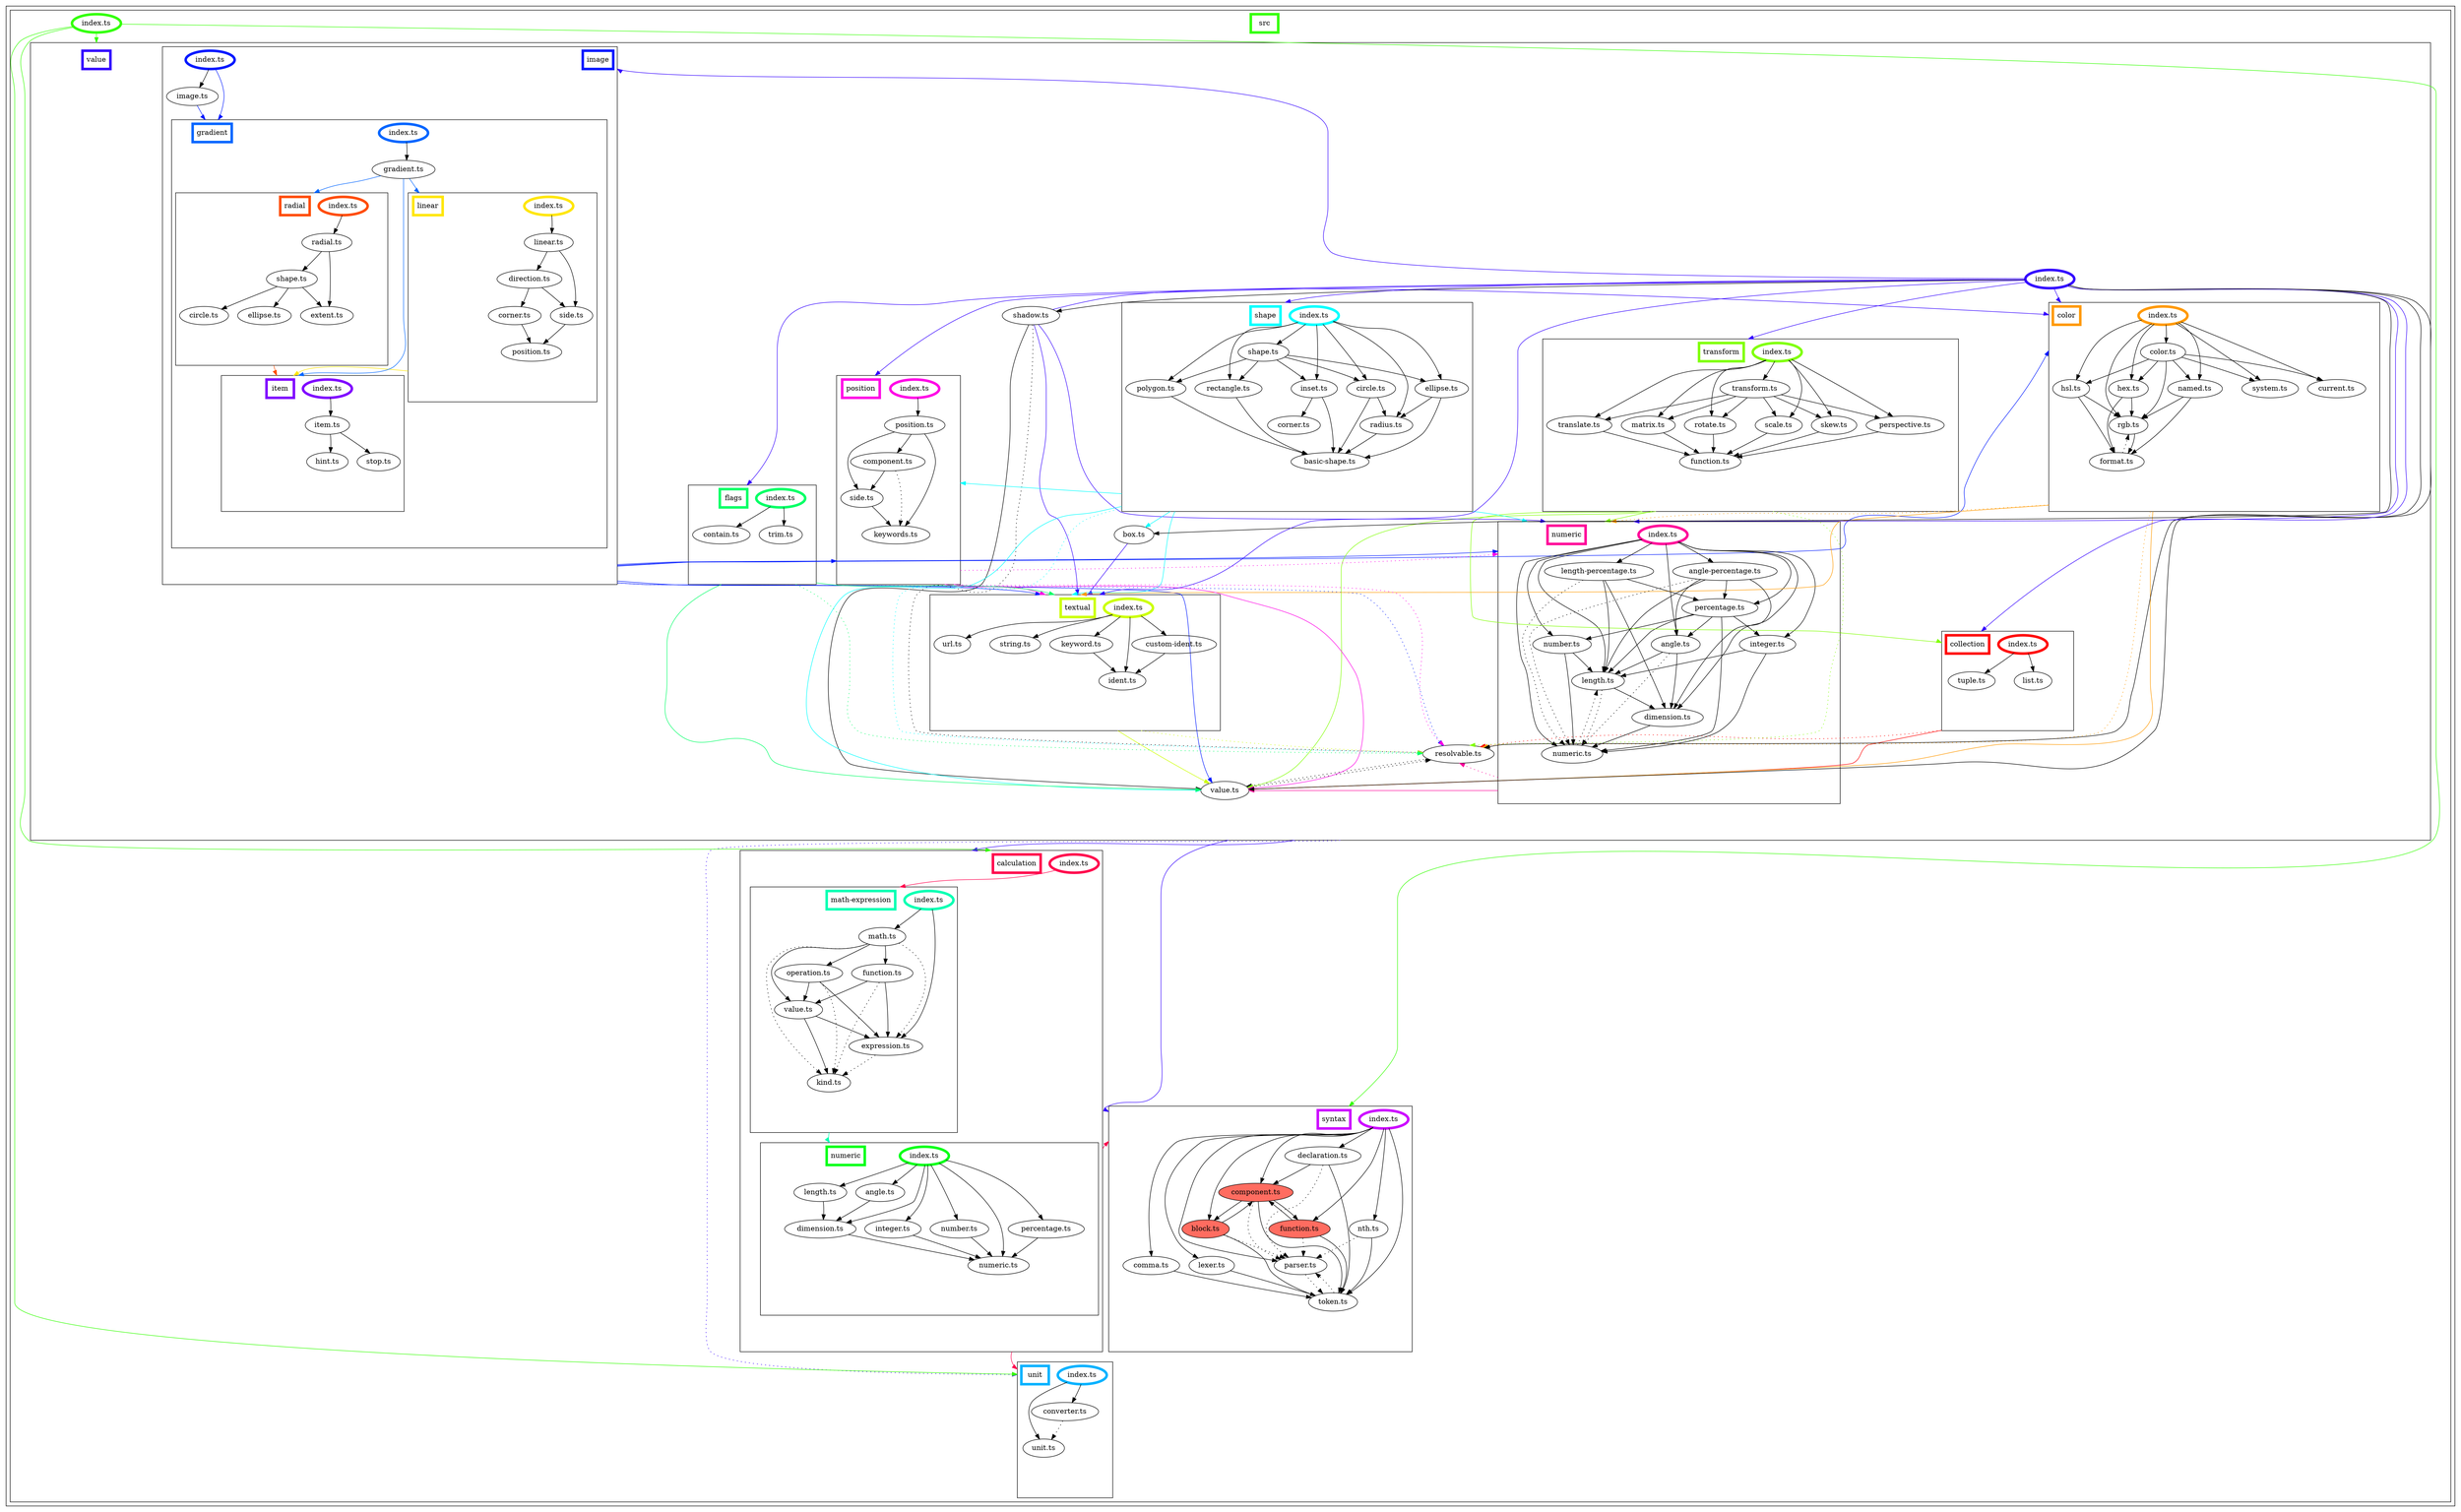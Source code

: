 digraph "dependency-graph-@siteimprove/alfa-css" {
  compound = true;
  "src/syntax/index.ts";
  "exit_src/value";
  "name_src/syntax";
  "src/value/color/index.ts";
  "exit_src/value/image";
  "name_src/value/color";
  "src/value/numeric/index.ts";
  "name_src/value/numeric";
  "src/value/resolvable.ts";
  "src/value/value.ts";
  "src/calculation/math-expression/expression.ts";
  "src/calculation/math-expression/kind.ts";
  "src/calculation/math-expression/value.ts";
  "src/calculation/numeric/index.ts";
  "exit_src/calculation/math-expression";
  "name_src/calculation/numeric";
  "src/unit/index.ts";
  "exit_src/calculation";
  "name_src/unit";
  "exit_src/value/collection";
  "src/calculation/index.ts";
  "name_src/calculation";
  "src/value/numeric/length.ts";
  "src/value/numeric/numeric.ts";
  "exit_src/value/numeric";
  "src/value/numeric/angle.ts";
  "src/value/numeric/dimension.ts";
  "src/value/numeric/percentage.ts";
  "src/value/collection/index.ts";
  "exit_src/value/transform";
  "name_src/value/collection";
  "src/value/transform/function.ts";
  "src/value/image/gradient/linear/position.ts";
  "src/syntax/component.ts";
  "src/syntax/parser.ts";
  "src/syntax/token.ts";
  "src/value/box.ts";
  "src/value/flags/index.ts";
  "name_src/value/flags";
  "src/value/image/index.ts";
  "name_src/value/image";
  "src/value/position/index.ts";
  "name_src/value/position";
  "src/value/shadow.ts";
  "src/value/shape/index.ts";
  "name_src/value/shape";
  "src/value/textual/index.ts";
  "name_src/value/textual";
  "src/value/transform/index.ts";
  "name_src/value/transform";
  "exit_src/value/shape";
  "src/value/shape/basic-shape.ts";
  "src/value/textual/keyword.ts";
  "src/syntax/block.ts";
  "src/syntax/function.ts";
  "src/value/image/gradient/item/index.ts";
  "exit_src/value/image/gradient/linear";
  "name_src/value/image/gradient/item";
  "src/value/image/gradient/linear/direction.ts";
  "src/value/image/gradient/linear/side.ts";
  "src/value/image/gradient/index.ts";
  "name_src/value/image/gradient";
  "src/value/image/image.ts";
  "src/value/transform/matrix.ts";
  "src/value/transform/perspective.ts";
  "src/value/transform/rotate.ts";
  "src/value/transform/scale.ts";
  "src/value/transform/skew.ts";
  "src/value/transform/transform.ts";
  "src/value/transform/translate.ts";
  "exit_src/value/textual";
  "src/value/textual/ident.ts";
  "src/value/color/current.ts";
  "src/value/color/hex.ts";
  "src/value/color/hsl.ts";
  "src/value/color/named.ts";
  "src/value/color/rgb.ts";
  "src/value/color/system.ts";
  "exit_src/value/color";
  "src/value/textual/custom-ident.ts";
  "src/value/textual/string.ts";
  "src/value/textual/url.ts";
  "src/value/image/gradient/linear/linear.ts";
  "src/value/color/format.ts";
  "src/value/shape/radius.ts";
  "src/unit/converter.ts";
  "src/unit/unit.ts";
  "src/value/shape/circle.ts";
  "src/value/shape/ellipse.ts";
  "src/value/shape/inset.ts";
  "src/value/shape/polygon.ts";
  "src/value/shape/rectangle.ts";
  "src/calculation/numeric/dimension.ts";
  "src/value/image/gradient/linear/index.ts";
  "name_src/value/image/gradient/linear";
  "src/value/image/gradient/radial/index.ts";
  "name_src/value/image/gradient/radial";
  "src/value/numeric/integer.ts";
  "src/value/numeric/number.ts";
  "src/value/color/color.ts";
  "src/calculation/math-expression/function.ts";
  "src/calculation/math-expression/operation.ts";
  "src/value/image/gradient/radial/circle.ts";
  "src/value/image/gradient/radial/ellipse.ts";
  "src/value/image/gradient/radial/extent.ts";
  "exit_src/value/position";
  "src/value/position/component.ts";
  "src/value/position/keywords.ts";
  "src/value/position/side.ts";
  "exit_src/value/flags";
  "src/calculation/math-expression/math.ts";
  "src/value/flags/contain.ts";
  "src/value/flags/trim.ts";
  "src/syntax/comma.ts";
  "src/syntax/declaration.ts";
  "src/syntax/lexer.ts";
  "src/syntax/nth.ts";
  "src/value/image/gradient/item/item.ts";
  "src/calculation/numeric/angle.ts";
  "src/calculation/numeric/integer.ts";
  "src/calculation/numeric/length.ts";
  "src/calculation/numeric/number.ts";
  "src/calculation/numeric/numeric.ts";
  "src/calculation/numeric/percentage.ts";
  "src/value/index.ts";
  "name_src/value";
  "exit_src/value/image/gradient/radial";
  "src/value/image/gradient/radial/shape.ts";
  "src/value/image/gradient/linear/corner.ts";
  "src/value/image/gradient/gradient.ts";
  "src/value/image/gradient/item/hint.ts";
  "src/value/image/gradient/item/stop.ts";
  "src/value/shape/shape.ts";
  "src/value/shape/corner.ts";
  "src/value/collection/list.ts";
  "src/value/collection/tuple.ts";
  "src/value/image/gradient/radial/radial.ts";
  "src/calculation/math-expression/index.ts";
  "name_src/calculation/math-expression";
  "src/value/position/position.ts";
  "src/value/numeric/angle-percentage.ts";
  "src/value/numeric/length-percentage.ts";
  subgraph "cluster_src" {
    color = "#000000";
    label = "";
    "exit_src" [
      style = "invis";
    ];
    subgraph "cluster_src" {
      color = "#000000";
      label = "";
      "name_src" [
        penwidth = 5;
        shape = "rectangle";
        color = "#33ff00";
        label = "src";
      ];
      "exit_src" [
        style = "invis";
      ];
      "src/index.ts" [
        label = "index.ts";
        color = "#33ff00";
        penwidth = 5;
      ];
      subgraph "cluster_src/value" {
        color = "#000000";
        label = "";
        "name_src/value" [
          penwidth = 5;
          shape = "rectangle";
          color = "#3300ff";
          label = "value";
        ];
        "exit_src/value" [
          style = "invis";
        ];
        "src/value/index.ts" [
          label = "index.ts";
          color = "#3300ff";
          penwidth = 5;
        ];
        "src/value/shadow.ts" [
          label = "shadow.ts";
        ];
        "src/value/resolvable.ts" [
          label = "resolvable.ts";
        ];
        "src/value/box.ts" [
          label = "box.ts";
        ];
        "src/value/value.ts" [
          label = "value.ts";
        ];
        subgraph "cluster_src/value/image" {
          color = "#000000";
          label = "";
          "name_src/value/image" [
            penwidth = 5;
            shape = "rectangle";
            color = "#0019ff";
            label = "image";
          ];
          "exit_src/value/image" [
            style = "invis";
          ];
          "src/value/image/index.ts" [
            label = "index.ts";
            color = "#0019ff";
            penwidth = 5;
          ];
          "src/value/image/image.ts" [
            label = "image.ts";
          ];
          subgraph "cluster_src/value/image/gradient" {
            color = "#000000";
            label = "";
            "name_src/value/image/gradient" [
              penwidth = 5;
              shape = "rectangle";
              color = "#0066ff";
              label = "gradient";
            ];
            "exit_src/value/image/gradient" [
              style = "invis";
            ];
            "src/value/image/gradient/gradient.ts" [
              label = "gradient.ts";
            ];
            "src/value/image/gradient/index.ts" [
              label = "index.ts";
              color = "#0066ff";
              penwidth = 5;
            ];
            subgraph "cluster_src/value/image/gradient/item" {
              color = "#000000";
              label = "";
              "name_src/value/image/gradient/item" [
                penwidth = 5;
                shape = "rectangle";
                color = "#8000ff";
                label = "item";
              ];
              "exit_src/value/image/gradient/item" [
                style = "invis";
              ];
              "src/value/image/gradient/item/stop.ts" [
                label = "stop.ts";
              ];
              "src/value/image/gradient/item/hint.ts" [
                label = "hint.ts";
              ];
              "src/value/image/gradient/item/index.ts" [
                label = "index.ts";
                color = "#8000ff";
                penwidth = 5;
              ];
              "src/value/image/gradient/item/item.ts" [
                label = "item.ts";
              ];
              "src/value/image/gradient/item/stop.ts" -> "exit_src/value/image/gradient/item" [
                style = "invis";
              ];
              "src/value/image/gradient/item/hint.ts" -> "exit_src/value/image/gradient/item" [
                style = "invis";
              ];
              "src/value/image/gradient/item/index.ts" -> "exit_src/value/image/gradient/item" [
                style = "invis";
              ];
              "src/value/image/gradient/item/item.ts" -> "exit_src/value/image/gradient/item" [
                style = "invis";
              ];
            }
            subgraph "cluster_src/value/image/gradient/linear" {
              color = "#000000";
              label = "";
              "name_src/value/image/gradient/linear" [
                penwidth = 5;
                shape = "rectangle";
                color = "#ffe600";
                label = "linear";
              ];
              "exit_src/value/image/gradient/linear" [
                style = "invis";
              ];
              "src/value/image/gradient/linear/corner.ts" [
                label = "corner.ts";
              ];
              "src/value/image/gradient/linear/linear.ts" [
                label = "linear.ts";
              ];
              "src/value/image/gradient/linear/index.ts" [
                label = "index.ts";
                color = "#ffe600";
                penwidth = 5;
              ];
              "src/value/image/gradient/linear/position.ts" [
                label = "position.ts";
              ];
              "src/value/image/gradient/linear/direction.ts" [
                label = "direction.ts";
              ];
              "src/value/image/gradient/linear/side.ts" [
                label = "side.ts";
              ];
              "src/value/image/gradient/linear/corner.ts" -> "exit_src/value/image/gradient/linear" [
                style = "invis";
              ];
              "src/value/image/gradient/linear/linear.ts" -> "exit_src/value/image/gradient/linear" [
                style = "invis";
              ];
              "src/value/image/gradient/linear/index.ts" -> "exit_src/value/image/gradient/linear" [
                style = "invis";
              ];
              "src/value/image/gradient/linear/position.ts" -> "exit_src/value/image/gradient/linear" [
                style = "invis";
              ];
              "src/value/image/gradient/linear/direction.ts" -> "exit_src/value/image/gradient/linear" [
                style = "invis";
              ];
              "src/value/image/gradient/linear/side.ts" -> "exit_src/value/image/gradient/linear" [
                style = "invis";
              ];
            }
            subgraph "cluster_src/value/image/gradient/radial" {
              color = "#000000";
              label = "";
              "name_src/value/image/gradient/radial" [
                penwidth = 5;
                shape = "rectangle";
                color = "#ff4c00";
                label = "radial";
              ];
              "exit_src/value/image/gradient/radial" [
                style = "invis";
              ];
              "src/value/image/gradient/radial/circle.ts" [
                label = "circle.ts";
              ];
              "src/value/image/gradient/radial/shape.ts" [
                label = "shape.ts";
              ];
              "src/value/image/gradient/radial/ellipse.ts" [
                label = "ellipse.ts";
              ];
              "src/value/image/gradient/radial/radial.ts" [
                label = "radial.ts";
              ];
              "src/value/image/gradient/radial/extent.ts" [
                label = "extent.ts";
              ];
              "src/value/image/gradient/radial/index.ts" [
                label = "index.ts";
                color = "#ff4c00";
                penwidth = 5;
              ];
              "src/value/image/gradient/radial/circle.ts" -> "exit_src/value/image/gradient/radial" [
                style = "invis";
              ];
              "src/value/image/gradient/radial/shape.ts" -> "exit_src/value/image/gradient/radial" [
                style = "invis";
              ];
              "src/value/image/gradient/radial/ellipse.ts" -> "exit_src/value/image/gradient/radial" [
                style = "invis";
              ];
              "src/value/image/gradient/radial/radial.ts" -> "exit_src/value/image/gradient/radial" [
                style = "invis";
              ];
              "src/value/image/gradient/radial/extent.ts" -> "exit_src/value/image/gradient/radial" [
                style = "invis";
              ];
              "src/value/image/gradient/radial/index.ts" -> "exit_src/value/image/gradient/radial" [
                style = "invis";
              ];
            }
            "exit_src/value/image/gradient/item" -> "exit_src/value/image/gradient" [
              style = "invis";
            ];
            "exit_src/value/image/gradient/linear" -> "exit_src/value/image/gradient" [
              style = "invis";
            ];
            "exit_src/value/image/gradient/linear" -> "exit_src/value/image/gradient" [
              style = "invis";
            ];
            "exit_src/value/image/gradient/radial" -> "exit_src/value/image/gradient" [
              style = "invis";
            ];
            "exit_src/value/image/gradient/linear" -> "exit_src/value/image/gradient" [
              style = "invis";
            ];
            "src/value/image/gradient/gradient.ts" -> "exit_src/value/image/gradient" [
              style = "invis";
            ];
            "exit_src/value/image/gradient/radial" -> "exit_src/value/image/gradient" [
              style = "invis";
            ];
            "exit_src/value/image/gradient/item" -> "exit_src/value/image/gradient" [
              style = "invis";
            ];
            "exit_src/value/image/gradient/radial" -> "exit_src/value/image/gradient" [
              style = "invis";
            ];
            "exit_src/value/image/gradient/item" -> "exit_src/value/image/gradient" [
              style = "invis";
            ];
            "exit_src/value/image/gradient/linear" -> "exit_src/value/image/gradient" [
              style = "invis";
            ];
            "exit_src/value/image/gradient/radial" -> "exit_src/value/image/gradient" [
              style = "invis";
            ];
            "exit_src/value/image/gradient/linear" -> "exit_src/value/image/gradient" [
              style = "invis";
            ];
            "exit_src/value/image/gradient/radial" -> "exit_src/value/image/gradient" [
              style = "invis";
            ];
            "src/value/image/gradient/index.ts" -> "exit_src/value/image/gradient" [
              style = "invis";
            ];
            "exit_src/value/image/gradient/item" -> "exit_src/value/image/gradient" [
              style = "invis";
            ];
            "exit_src/value/image/gradient/linear" -> "exit_src/value/image/gradient" [
              style = "invis";
            ];
            "exit_src/value/image/gradient/radial" -> "exit_src/value/image/gradient" [
              style = "invis";
            ];
          }
          "exit_src/value/image/gradient" -> "exit_src/value/image" [
            style = "invis";
          ];
          "exit_src/value/image/gradient" -> "exit_src/value/image" [
            style = "invis";
          ];
          "exit_src/value/image/gradient" -> "exit_src/value/image" [
            style = "invis";
          ];
          "src/value/image/index.ts" -> "exit_src/value/image" [
            style = "invis";
          ];
          "exit_src/value/image/gradient" -> "exit_src/value/image" [
            style = "invis";
          ];
          "exit_src/value/image/gradient" -> "exit_src/value/image" [
            style = "invis";
          ];
          "exit_src/value/image/gradient" -> "exit_src/value/image" [
            style = "invis";
          ];
          "exit_src/value/image/gradient" -> "exit_src/value/image" [
            style = "invis";
          ];
          "exit_src/value/image/gradient" -> "exit_src/value/image" [
            style = "invis";
          ];
          "exit_src/value/image/gradient" -> "exit_src/value/image" [
            style = "invis";
          ];
          "exit_src/value/image/gradient" -> "exit_src/value/image" [
            style = "invis";
          ];
          "exit_src/value/image/gradient" -> "exit_src/value/image" [
            style = "invis";
          ];
          "exit_src/value/image/gradient" -> "exit_src/value/image" [
            style = "invis";
          ];
          "exit_src/value/image/gradient" -> "exit_src/value/image" [
            style = "invis";
          ];
          "exit_src/value/image/gradient" -> "exit_src/value/image" [
            style = "invis";
          ];
          "exit_src/value/image/gradient" -> "exit_src/value/image" [
            style = "invis";
          ];
          "exit_src/value/image/gradient" -> "exit_src/value/image" [
            style = "invis";
          ];
          "src/value/image/image.ts" -> "exit_src/value/image" [
            style = "invis";
          ];
          "exit_src/value/image/gradient" -> "exit_src/value/image" [
            style = "invis";
          ];
          "exit_src/value/image/gradient" -> "exit_src/value/image" [
            style = "invis";
          ];
        }
        subgraph "cluster_src/value/collection" {
          color = "#000000";
          label = "";
          "name_src/value/collection" [
            penwidth = 5;
            shape = "rectangle";
            color = "#ff0000";
            label = "collection";
          ];
          "exit_src/value/collection" [
            style = "invis";
          ];
          "src/value/collection/list.ts" [
            label = "list.ts";
          ];
          "src/value/collection/tuple.ts" [
            label = "tuple.ts";
          ];
          "src/value/collection/index.ts" [
            label = "index.ts";
            color = "#ff0000";
            penwidth = 5;
          ];
          "src/value/collection/list.ts" -> "exit_src/value/collection" [
            style = "invis";
          ];
          "src/value/collection/tuple.ts" -> "exit_src/value/collection" [
            style = "invis";
          ];
          "src/value/collection/index.ts" -> "exit_src/value/collection" [
            style = "invis";
          ];
        }
        subgraph "cluster_src/value/numeric" {
          color = "#000000";
          label = "";
          "name_src/value/numeric" [
            penwidth = 5;
            shape = "rectangle";
            color = "#ff0099";
            label = "numeric";
          ];
          "exit_src/value/numeric" [
            style = "invis";
          ];
          "src/value/numeric/integer.ts" [
            label = "integer.ts";
          ];
          "src/value/numeric/angle-percentage.ts" [
            label = "angle-percentage.ts";
          ];
          "src/value/numeric/numeric.ts" [
            label = "numeric.ts";
          ];
          "src/value/numeric/number.ts" [
            label = "number.ts";
          ];
          "src/value/numeric/percentage.ts" [
            label = "percentage.ts";
          ];
          "src/value/numeric/length-percentage.ts" [
            label = "length-percentage.ts";
          ];
          "src/value/numeric/angle.ts" [
            label = "angle.ts";
          ];
          "src/value/numeric/length.ts" [
            label = "length.ts";
          ];
          "src/value/numeric/dimension.ts" [
            label = "dimension.ts";
          ];
          "src/value/numeric/index.ts" [
            label = "index.ts";
            color = "#ff0099";
            penwidth = 5;
          ];
          "src/value/numeric/integer.ts" -> "exit_src/value/numeric" [
            style = "invis";
          ];
          "src/value/numeric/angle-percentage.ts" -> "exit_src/value/numeric" [
            style = "invis";
          ];
          "src/value/numeric/numeric.ts" -> "exit_src/value/numeric" [
            style = "invis";
          ];
          "src/value/numeric/number.ts" -> "exit_src/value/numeric" [
            style = "invis";
          ];
          "src/value/numeric/percentage.ts" -> "exit_src/value/numeric" [
            style = "invis";
          ];
          "src/value/numeric/length-percentage.ts" -> "exit_src/value/numeric" [
            style = "invis";
          ];
          "src/value/numeric/angle.ts" -> "exit_src/value/numeric" [
            style = "invis";
          ];
          "src/value/numeric/length.ts" -> "exit_src/value/numeric" [
            style = "invis";
          ];
          "src/value/numeric/dimension.ts" -> "exit_src/value/numeric" [
            style = "invis";
          ];
          "src/value/numeric/index.ts" -> "exit_src/value/numeric" [
            style = "invis";
          ];
        }
        subgraph "cluster_src/value/transform" {
          color = "#000000";
          label = "";
          "name_src/value/transform" [
            penwidth = 5;
            shape = "rectangle";
            color = "#80ff00";
            label = "transform";
          ];
          "exit_src/value/transform" [
            style = "invis";
          ];
          "src/value/transform/rotate.ts" [
            label = "rotate.ts";
          ];
          "src/value/transform/index.ts" [
            label = "index.ts";
            color = "#80ff00";
            penwidth = 5;
          ];
          "src/value/transform/function.ts" [
            label = "function.ts";
          ];
          "src/value/transform/perspective.ts" [
            label = "perspective.ts";
          ];
          "src/value/transform/translate.ts" [
            label = "translate.ts";
          ];
          "src/value/transform/transform.ts" [
            label = "transform.ts";
          ];
          "src/value/transform/scale.ts" [
            label = "scale.ts";
          ];
          "src/value/transform/skew.ts" [
            label = "skew.ts";
          ];
          "src/value/transform/matrix.ts" [
            label = "matrix.ts";
          ];
          "src/value/transform/rotate.ts" -> "exit_src/value/transform" [
            style = "invis";
          ];
          "src/value/transform/index.ts" -> "exit_src/value/transform" [
            style = "invis";
          ];
          "src/value/transform/function.ts" -> "exit_src/value/transform" [
            style = "invis";
          ];
          "src/value/transform/perspective.ts" -> "exit_src/value/transform" [
            style = "invis";
          ];
          "src/value/transform/translate.ts" -> "exit_src/value/transform" [
            style = "invis";
          ];
          "src/value/transform/transform.ts" -> "exit_src/value/transform" [
            style = "invis";
          ];
          "src/value/transform/scale.ts" -> "exit_src/value/transform" [
            style = "invis";
          ];
          "src/value/transform/skew.ts" -> "exit_src/value/transform" [
            style = "invis";
          ];
          "src/value/transform/matrix.ts" -> "exit_src/value/transform" [
            style = "invis";
          ];
        }
        subgraph "cluster_src/value/shape" {
          color = "#000000";
          label = "";
          "name_src/value/shape" [
            penwidth = 5;
            shape = "rectangle";
            color = "#00ffff";
            label = "shape";
          ];
          "exit_src/value/shape" [
            style = "invis";
          ];
          "src/value/shape/radius.ts" [
            label = "radius.ts";
          ];
          "src/value/shape/rectangle.ts" [
            label = "rectangle.ts";
          ];
          "src/value/shape/circle.ts" [
            label = "circle.ts";
          ];
          "src/value/shape/shape.ts" [
            label = "shape.ts";
          ];
          "src/value/shape/ellipse.ts" [
            label = "ellipse.ts";
          ];
          "src/value/shape/polygon.ts" [
            label = "polygon.ts";
          ];
          "src/value/shape/corner.ts" [
            label = "corner.ts";
          ];
          "src/value/shape/basic-shape.ts" [
            label = "basic-shape.ts";
          ];
          "src/value/shape/index.ts" [
            label = "index.ts";
            color = "#00ffff";
            penwidth = 5;
          ];
          "src/value/shape/inset.ts" [
            label = "inset.ts";
          ];
          "src/value/shape/radius.ts" -> "exit_src/value/shape" [
            style = "invis";
          ];
          "src/value/shape/rectangle.ts" -> "exit_src/value/shape" [
            style = "invis";
          ];
          "src/value/shape/circle.ts" -> "exit_src/value/shape" [
            style = "invis";
          ];
          "src/value/shape/shape.ts" -> "exit_src/value/shape" [
            style = "invis";
          ];
          "src/value/shape/ellipse.ts" -> "exit_src/value/shape" [
            style = "invis";
          ];
          "src/value/shape/polygon.ts" -> "exit_src/value/shape" [
            style = "invis";
          ];
          "src/value/shape/corner.ts" -> "exit_src/value/shape" [
            style = "invis";
          ];
          "src/value/shape/basic-shape.ts" -> "exit_src/value/shape" [
            style = "invis";
          ];
          "src/value/shape/index.ts" -> "exit_src/value/shape" [
            style = "invis";
          ];
          "src/value/shape/inset.ts" -> "exit_src/value/shape" [
            style = "invis";
          ];
        }
        subgraph "cluster_src/value/textual" {
          color = "#000000";
          label = "";
          "name_src/value/textual" [
            penwidth = 5;
            shape = "rectangle";
            color = "#ccff00";
            label = "textual";
          ];
          "exit_src/value/textual" [
            style = "invis";
          ];
          "src/value/textual/keyword.ts" [
            label = "keyword.ts";
          ];
          "src/value/textual/index.ts" [
            label = "index.ts";
            color = "#ccff00";
            penwidth = 5;
          ];
          "src/value/textual/custom-ident.ts" [
            label = "custom-ident.ts";
          ];
          "src/value/textual/string.ts" [
            label = "string.ts";
          ];
          "src/value/textual/url.ts" [
            label = "url.ts";
          ];
          "src/value/textual/ident.ts" [
            label = "ident.ts";
          ];
          "src/value/textual/keyword.ts" -> "exit_src/value/textual" [
            style = "invis";
          ];
          "src/value/textual/index.ts" -> "exit_src/value/textual" [
            style = "invis";
          ];
          "src/value/textual/custom-ident.ts" -> "exit_src/value/textual" [
            style = "invis";
          ];
          "src/value/textual/string.ts" -> "exit_src/value/textual" [
            style = "invis";
          ];
          "src/value/textual/url.ts" -> "exit_src/value/textual" [
            style = "invis";
          ];
          "src/value/textual/ident.ts" -> "exit_src/value/textual" [
            style = "invis";
          ];
        }
        subgraph "cluster_src/value/color" {
          color = "#000000";
          label = "";
          "name_src/value/color" [
            penwidth = 5;
            shape = "rectangle";
            color = "#ff9900";
            label = "color";
          ];
          "exit_src/value/color" [
            style = "invis";
          ];
          "src/value/color/color.ts" [
            label = "color.ts";
          ];
          "src/value/color/current.ts" [
            label = "current.ts";
          ];
          "src/value/color/named.ts" [
            label = "named.ts";
          ];
          "src/value/color/format.ts" [
            label = "format.ts";
          ];
          "src/value/color/index.ts" [
            label = "index.ts";
            color = "#ff9900";
            penwidth = 5;
          ];
          "src/value/color/hsl.ts" [
            label = "hsl.ts";
          ];
          "src/value/color/hex.ts" [
            label = "hex.ts";
          ];
          "src/value/color/rgb.ts" [
            label = "rgb.ts";
          ];
          "src/value/color/system.ts" [
            label = "system.ts";
          ];
          "src/value/color/color.ts" -> "exit_src/value/color" [
            style = "invis";
          ];
          "src/value/color/current.ts" -> "exit_src/value/color" [
            style = "invis";
          ];
          "src/value/color/named.ts" -> "exit_src/value/color" [
            style = "invis";
          ];
          "src/value/color/format.ts" -> "exit_src/value/color" [
            style = "invis";
          ];
          "src/value/color/index.ts" -> "exit_src/value/color" [
            style = "invis";
          ];
          "src/value/color/hsl.ts" -> "exit_src/value/color" [
            style = "invis";
          ];
          "src/value/color/hex.ts" -> "exit_src/value/color" [
            style = "invis";
          ];
          "src/value/color/rgb.ts" -> "exit_src/value/color" [
            style = "invis";
          ];
          "src/value/color/system.ts" -> "exit_src/value/color" [
            style = "invis";
          ];
        }
        subgraph "cluster_src/value/position" {
          color = "#000000";
          label = "";
          "name_src/value/position" [
            penwidth = 5;
            shape = "rectangle";
            color = "#ff00e6";
            label = "position";
          ];
          "exit_src/value/position" [
            style = "invis";
          ];
          "src/value/position/position.ts" [
            label = "position.ts";
          ];
          "src/value/position/component.ts" [
            label = "component.ts";
          ];
          "src/value/position/side.ts" [
            label = "side.ts";
          ];
          "src/value/position/keywords.ts" [
            label = "keywords.ts";
          ];
          "src/value/position/index.ts" [
            label = "index.ts";
            color = "#ff00e6";
            penwidth = 5;
          ];
          "src/value/position/position.ts" -> "exit_src/value/position" [
            style = "invis";
          ];
          "src/value/position/component.ts" -> "exit_src/value/position" [
            style = "invis";
          ];
          "src/value/position/side.ts" -> "exit_src/value/position" [
            style = "invis";
          ];
          "src/value/position/keywords.ts" -> "exit_src/value/position" [
            style = "invis";
          ];
          "src/value/position/index.ts" -> "exit_src/value/position" [
            style = "invis";
          ];
        }
        subgraph "cluster_src/value/flags" {
          color = "#000000";
          label = "";
          "name_src/value/flags" [
            penwidth = 5;
            shape = "rectangle";
            color = "#00ff66";
            label = "flags";
          ];
          "exit_src/value/flags" [
            style = "invis";
          ];
          "src/value/flags/trim.ts" [
            label = "trim.ts";
          ];
          "src/value/flags/index.ts" [
            label = "index.ts";
            color = "#00ff66";
            penwidth = 5;
          ];
          "src/value/flags/contain.ts" [
            label = "contain.ts";
          ];
          "src/value/flags/trim.ts" -> "exit_src/value/flags" [
            style = "invis";
          ];
          "src/value/flags/index.ts" -> "exit_src/value/flags" [
            style = "invis";
          ];
          "src/value/flags/contain.ts" -> "exit_src/value/flags" [
            style = "invis";
          ];
        }
        "exit_src/value/image" -> "exit_src/value" [
          style = "invis";
        ];
        "exit_src/value/collection" -> "exit_src/value" [
          style = "invis";
        ];
        "exit_src/value/numeric" -> "exit_src/value" [
          style = "invis";
        ];
        "exit_src/value/numeric" -> "exit_src/value" [
          style = "invis";
        ];
        "exit_src/value/transform" -> "exit_src/value" [
          style = "invis";
        ];
        "exit_src/value/image" -> "exit_src/value" [
          style = "invis";
        ];
        "src/value/index.ts" -> "exit_src/value" [
          style = "invis";
        ];
        "exit_src/value/shape" -> "exit_src/value" [
          style = "invis";
        ];
        "src/value/shadow.ts" -> "exit_src/value" [
          style = "invis";
        ];
        "exit_src/value/image" -> "exit_src/value" [
          style = "invis";
        ];
        "exit_src/value/image" -> "exit_src/value" [
          style = "invis";
        ];
        "exit_src/value/numeric" -> "exit_src/value" [
          style = "invis";
        ];
        "exit_src/value/transform" -> "exit_src/value" [
          style = "invis";
        ];
        "exit_src/value/textual" -> "exit_src/value" [
          style = "invis";
        ];
        "exit_src/value/color" -> "exit_src/value" [
          style = "invis";
        ];
        "exit_src/value/shape" -> "exit_src/value" [
          style = "invis";
        ];
        "exit_src/value/textual" -> "exit_src/value" [
          style = "invis";
        ];
        "exit_src/value/textual" -> "exit_src/value" [
          style = "invis";
        ];
        "exit_src/value/color" -> "exit_src/value" [
          style = "invis";
        ];
        "exit_src/value/image" -> "exit_src/value" [
          style = "invis";
        ];
        "exit_src/value/image" -> "exit_src/value" [
          style = "invis";
        ];
        "exit_src/value/color" -> "exit_src/value" [
          style = "invis";
        ];
        "exit_src/value/numeric" -> "exit_src/value" [
          style = "invis";
        ];
        "exit_src/value/textual" -> "exit_src/value" [
          style = "invis";
        ];
        "exit_src/value/shape" -> "exit_src/value" [
          style = "invis";
        ];
        "exit_src/value/shape" -> "exit_src/value" [
          style = "invis";
        ];
        "exit_src/value/image" -> "exit_src/value" [
          style = "invis";
        ];
        "exit_src/value/color" -> "exit_src/value" [
          style = "invis";
        ];
        "exit_src/value/numeric" -> "exit_src/value" [
          style = "invis";
        ];
        "exit_src/value/shape" -> "exit_src/value" [
          style = "invis";
        ];
        "exit_src/value/color" -> "exit_src/value" [
          style = "invis";
        ];
        "src/value/resolvable.ts" -> "exit_src/value" [
          style = "invis";
        ];
        "exit_src/value/image" -> "exit_src/value" [
          style = "invis";
        ];
        "exit_src/value/position" -> "exit_src/value" [
          style = "invis";
        ];
        "exit_src/value/flags" -> "exit_src/value" [
          style = "invis";
        ];
        "exit_src/value/flags" -> "exit_src/value" [
          style = "invis";
        ];
        "exit_src/value/image" -> "exit_src/value" [
          style = "invis";
        ];
        "exit_src/value/shape" -> "exit_src/value" [
          style = "invis";
        ];
        "exit_src/value/textual" -> "exit_src/value" [
          style = "invis";
        ];
        "exit_src/value/transform" -> "exit_src/value" [
          style = "invis";
        ];
        "exit_src/value/image" -> "exit_src/value" [
          style = "invis";
        ];
        "exit_src/value/collection" -> "exit_src/value" [
          style = "invis";
        ];
        "exit_src/value/textual" -> "exit_src/value" [
          style = "invis";
        ];
        "exit_src/value/position" -> "exit_src/value" [
          style = "invis";
        ];
        "exit_src/value/image" -> "exit_src/value" [
          style = "invis";
        ];
        "exit_src/value/image" -> "exit_src/value" [
          style = "invis";
        ];
        "src/value/box.ts" -> "exit_src/value" [
          style = "invis";
        ];
        "exit_src/value/transform" -> "exit_src/value" [
          style = "invis";
        ];
        "src/value/value.ts" -> "exit_src/value" [
          style = "invis";
        ];
        "exit_src/value/transform" -> "exit_src/value" [
          style = "invis";
        ];
        "exit_src/value/image" -> "exit_src/value" [
          style = "invis";
        ];
        "exit_src/value/numeric" -> "exit_src/value" [
          style = "invis";
        ];
        "exit_src/value/position" -> "exit_src/value" [
          style = "invis";
        ];
        "exit_src/value/transform" -> "exit_src/value" [
          style = "invis";
        ];
        "exit_src/value/shape" -> "exit_src/value" [
          style = "invis";
        ];
        "exit_src/value/color" -> "exit_src/value" [
          style = "invis";
        ];
        "exit_src/value/image" -> "exit_src/value" [
          style = "invis";
        ];
        "exit_src/value/image" -> "exit_src/value" [
          style = "invis";
        ];
        "exit_src/value/transform" -> "exit_src/value" [
          style = "invis";
        ];
        "exit_src/value/image" -> "exit_src/value" [
          style = "invis";
        ];
        "exit_src/value/color" -> "exit_src/value" [
          style = "invis";
        ];
        "exit_src/value/image" -> "exit_src/value" [
          style = "invis";
        ];
        "exit_src/value/image" -> "exit_src/value" [
          style = "invis";
        ];
        "exit_src/value/color" -> "exit_src/value" [
          style = "invis";
        ];
        "exit_src/value/transform" -> "exit_src/value" [
          style = "invis";
        ];
        "exit_src/value/shape" -> "exit_src/value" [
          style = "invis";
        ];
        "exit_src/value/image" -> "exit_src/value" [
          style = "invis";
        ];
        "exit_src/value/position" -> "exit_src/value" [
          style = "invis";
        ];
        "exit_src/value/flags" -> "exit_src/value" [
          style = "invis";
        ];
        "exit_src/value/color" -> "exit_src/value" [
          style = "invis";
        ];
        "exit_src/value/shape" -> "exit_src/value" [
          style = "invis";
        ];
        "exit_src/value/numeric" -> "exit_src/value" [
          style = "invis";
        ];
        "exit_src/value/shape" -> "exit_src/value" [
          style = "invis";
        ];
        "exit_src/value/collection" -> "exit_src/value" [
          style = "invis";
        ];
        "exit_src/value/image" -> "exit_src/value" [
          style = "invis";
        ];
        "exit_src/value/numeric" -> "exit_src/value" [
          style = "invis";
        ];
        "exit_src/value/numeric" -> "exit_src/value" [
          style = "invis";
        ];
        "exit_src/value/position" -> "exit_src/value" [
          style = "invis";
        ];
        "exit_src/value/numeric" -> "exit_src/value" [
          style = "invis";
        ];
        "exit_src/value/transform" -> "exit_src/value" [
          style = "invis";
        ];
      }
      subgraph "cluster_src/calculation" {
        color = "#000000";
        label = "";
        "name_src/calculation" [
          penwidth = 5;
          shape = "rectangle";
          color = "#ff004d";
          label = "calculation";
        ];
        "exit_src/calculation" [
          style = "invis";
        ];
        "src/calculation/index.ts" [
          label = "index.ts";
          color = "#ff004d";
          penwidth = 5;
        ];
        subgraph "cluster_src/calculation/math-expression" {
          color = "#000000";
          label = "";
          "name_src/calculation/math-expression" [
            penwidth = 5;
            shape = "rectangle";
            color = "#00ffb3";
            label = "math-expression";
          ];
          "exit_src/calculation/math-expression" [
            style = "invis";
          ];
          "src/calculation/math-expression/operation.ts" [
            label = "operation.ts";
          ];
          "src/calculation/math-expression/math.ts" [
            label = "math.ts";
          ];
          "src/calculation/math-expression/index.ts" [
            label = "index.ts";
            color = "#00ffb3";
            penwidth = 5;
          ];
          "src/calculation/math-expression/function.ts" [
            label = "function.ts";
          ];
          "src/calculation/math-expression/value.ts" [
            label = "value.ts";
          ];
          "src/calculation/math-expression/kind.ts" [
            label = "kind.ts";
          ];
          "src/calculation/math-expression/expression.ts" [
            label = "expression.ts";
          ];
          "src/calculation/math-expression/operation.ts" -> "exit_src/calculation/math-expression" [
            style = "invis";
          ];
          "src/calculation/math-expression/math.ts" -> "exit_src/calculation/math-expression" [
            style = "invis";
          ];
          "src/calculation/math-expression/index.ts" -> "exit_src/calculation/math-expression" [
            style = "invis";
          ];
          "src/calculation/math-expression/function.ts" -> "exit_src/calculation/math-expression" [
            style = "invis";
          ];
          "src/calculation/math-expression/value.ts" -> "exit_src/calculation/math-expression" [
            style = "invis";
          ];
          "src/calculation/math-expression/kind.ts" -> "exit_src/calculation/math-expression" [
            style = "invis";
          ];
          "src/calculation/math-expression/expression.ts" -> "exit_src/calculation/math-expression" [
            style = "invis";
          ];
        }
        subgraph "cluster_src/calculation/numeric" {
          color = "#000000";
          label = "";
          "name_src/calculation/numeric" [
            penwidth = 5;
            shape = "rectangle";
            color = "#00ff19";
            label = "numeric";
          ];
          "exit_src/calculation/numeric" [
            style = "invis";
          ];
          "src/calculation/numeric/numeric.ts" [
            label = "numeric.ts";
          ];
          "src/calculation/numeric/angle.ts" [
            label = "angle.ts";
          ];
          "src/calculation/numeric/length.ts" [
            label = "length.ts";
          ];
          "src/calculation/numeric/index.ts" [
            label = "index.ts";
            color = "#00ff19";
            penwidth = 5;
          ];
          "src/calculation/numeric/integer.ts" [
            label = "integer.ts";
          ];
          "src/calculation/numeric/dimension.ts" [
            label = "dimension.ts";
          ];
          "src/calculation/numeric/number.ts" [
            label = "number.ts";
          ];
          "src/calculation/numeric/percentage.ts" [
            label = "percentage.ts";
          ];
          "src/calculation/numeric/numeric.ts" -> "exit_src/calculation/numeric" [
            style = "invis";
          ];
          "src/calculation/numeric/angle.ts" -> "exit_src/calculation/numeric" [
            style = "invis";
          ];
          "src/calculation/numeric/length.ts" -> "exit_src/calculation/numeric" [
            style = "invis";
          ];
          "src/calculation/numeric/index.ts" -> "exit_src/calculation/numeric" [
            style = "invis";
          ];
          "src/calculation/numeric/integer.ts" -> "exit_src/calculation/numeric" [
            style = "invis";
          ];
          "src/calculation/numeric/dimension.ts" -> "exit_src/calculation/numeric" [
            style = "invis";
          ];
          "src/calculation/numeric/number.ts" -> "exit_src/calculation/numeric" [
            style = "invis";
          ];
          "src/calculation/numeric/percentage.ts" -> "exit_src/calculation/numeric" [
            style = "invis";
          ];
        }
        "exit_src/calculation/math-expression" -> "exit_src/calculation" [
          style = "invis";
        ];
        "exit_src/calculation/numeric" -> "exit_src/calculation" [
          style = "invis";
        ];
        "exit_src/calculation/numeric" -> "exit_src/calculation" [
          style = "invis";
        ];
        "exit_src/calculation/numeric" -> "exit_src/calculation" [
          style = "invis";
        ];
        "exit_src/calculation/math-expression" -> "exit_src/calculation" [
          style = "invis";
        ];
        "exit_src/calculation/math-expression" -> "exit_src/calculation" [
          style = "invis";
        ];
        "exit_src/calculation/numeric" -> "exit_src/calculation" [
          style = "invis";
        ];
        "exit_src/calculation/math-expression" -> "exit_src/calculation" [
          style = "invis";
        ];
        "exit_src/calculation/numeric" -> "exit_src/calculation" [
          style = "invis";
        ];
        "exit_src/calculation/math-expression" -> "exit_src/calculation" [
          style = "invis";
        ];
        "exit_src/calculation/math-expression" -> "exit_src/calculation" [
          style = "invis";
        ];
        "exit_src/calculation/math-expression" -> "exit_src/calculation" [
          style = "invis";
        ];
        "exit_src/calculation/numeric" -> "exit_src/calculation" [
          style = "invis";
        ];
        "exit_src/calculation/numeric" -> "exit_src/calculation" [
          style = "invis";
        ];
        "src/calculation/index.ts" -> "exit_src/calculation" [
          style = "invis";
        ];
        "exit_src/calculation/numeric" -> "exit_src/calculation" [
          style = "invis";
        ];
      }
      subgraph "cluster_src/syntax" {
        color = "#000000";
        label = "";
        "name_src/syntax" [
          penwidth = 5;
          shape = "rectangle";
          color = "#cc00ff";
          label = "syntax";
        ];
        "exit_src/syntax" [
          style = "invis";
        ];
        "src/syntax/function.ts" [
          label = "function.ts";
          fillcolor = "#ff6c60";
          style = "rounded,filled";
        ];
        "src/syntax/component.ts" [
          label = "component.ts";
          fillcolor = "#ff6c60";
          style = "rounded,filled";
        ];
        "src/syntax/nth.ts" [
          label = "nth.ts";
        ];
        "src/syntax/parser.ts" [
          label = "parser.ts";
        ];
        "src/syntax/block.ts" [
          label = "block.ts";
          fillcolor = "#ff6c60";
          style = "rounded,filled";
        ];
        "src/syntax/index.ts" [
          label = "index.ts";
          color = "#cc00ff";
          penwidth = 5;
        ];
        "src/syntax/lexer.ts" [
          label = "lexer.ts";
        ];
        "src/syntax/comma.ts" [
          label = "comma.ts";
        ];
        "src/syntax/declaration.ts" [
          label = "declaration.ts";
        ];
        "src/syntax/token.ts" [
          label = "token.ts";
        ];
        "src/syntax/function.ts" -> "exit_src/syntax" [
          style = "invis";
        ];
        "src/syntax/component.ts" -> "exit_src/syntax" [
          style = "invis";
        ];
        "src/syntax/nth.ts" -> "exit_src/syntax" [
          style = "invis";
        ];
        "src/syntax/parser.ts" -> "exit_src/syntax" [
          style = "invis";
        ];
        "src/syntax/block.ts" -> "exit_src/syntax" [
          style = "invis";
        ];
        "src/syntax/index.ts" -> "exit_src/syntax" [
          style = "invis";
        ];
        "src/syntax/lexer.ts" -> "exit_src/syntax" [
          style = "invis";
        ];
        "src/syntax/comma.ts" -> "exit_src/syntax" [
          style = "invis";
        ];
        "src/syntax/declaration.ts" -> "exit_src/syntax" [
          style = "invis";
        ];
        "src/syntax/token.ts" -> "exit_src/syntax" [
          style = "invis";
        ];
      }
      subgraph "cluster_src/unit" {
        color = "#000000";
        label = "";
        "name_src/unit" [
          penwidth = 5;
          shape = "rectangle";
          color = "#00b2ff";
          label = "unit";
        ];
        "exit_src/unit" [
          style = "invis";
        ];
        "src/unit/index.ts" [
          label = "index.ts";
          color = "#00b2ff";
          penwidth = 5;
        ];
        "src/unit/unit.ts" [
          label = "unit.ts";
        ];
        "src/unit/converter.ts" [
          label = "converter.ts";
        ];
        "src/unit/index.ts" -> "exit_src/unit" [
          style = "invis";
        ];
        "src/unit/unit.ts" -> "exit_src/unit" [
          style = "invis";
        ];
        "src/unit/converter.ts" -> "exit_src/unit" [
          style = "invis";
        ];
      }
      "exit_src/value" -> "exit_src" [
        style = "invis";
      ];
      "exit_src/calculation" -> "exit_src" [
        style = "invis";
      ];
      "exit_src/value" -> "exit_src" [
        style = "invis";
      ];
      "exit_src/value" -> "exit_src" [
        style = "invis";
      ];
      "exit_src/value" -> "exit_src" [
        style = "invis";
      ];
      "exit_src/value" -> "exit_src" [
        style = "invis";
      ];
      "exit_src/value" -> "exit_src" [
        style = "invis";
      ];
      "exit_src/syntax" -> "exit_src" [
        style = "invis";
      ];
      "exit_src/calculation" -> "exit_src" [
        style = "invis";
      ];
      "exit_src/value" -> "exit_src" [
        style = "invis";
      ];
      "exit_src/value" -> "exit_src" [
        style = "invis";
      ];
      "exit_src/value" -> "exit_src" [
        style = "invis";
      ];
      "exit_src/syntax" -> "exit_src" [
        style = "invis";
      ];
      "exit_src/value" -> "exit_src" [
        style = "invis";
      ];
      "exit_src/value" -> "exit_src" [
        style = "invis";
      ];
      "exit_src/value" -> "exit_src" [
        style = "invis";
      ];
      "exit_src/value" -> "exit_src" [
        style = "invis";
      ];
      "exit_src/value" -> "exit_src" [
        style = "invis";
      ];
      "exit_src/value" -> "exit_src" [
        style = "invis";
      ];
      "exit_src/value" -> "exit_src" [
        style = "invis";
      ];
      "exit_src/value" -> "exit_src" [
        style = "invis";
      ];
      "exit_src/value" -> "exit_src" [
        style = "invis";
      ];
      "exit_src/syntax" -> "exit_src" [
        style = "invis";
      ];
      "exit_src/value" -> "exit_src" [
        style = "invis";
      ];
      "exit_src/value" -> "exit_src" [
        style = "invis";
      ];
      "exit_src/syntax" -> "exit_src" [
        style = "invis";
      ];
      "exit_src/value" -> "exit_src" [
        style = "invis";
      ];
      "exit_src/value" -> "exit_src" [
        style = "invis";
      ];
      "exit_src/value" -> "exit_src" [
        style = "invis";
      ];
      "exit_src/value" -> "exit_src" [
        style = "invis";
      ];
      "exit_src/value" -> "exit_src" [
        style = "invis";
      ];
      "exit_src/unit" -> "exit_src" [
        style = "invis";
      ];
      "exit_src/value" -> "exit_src" [
        style = "invis";
      ];
      "exit_src/calculation" -> "exit_src" [
        style = "invis";
      ];
      "exit_src/value" -> "exit_src" [
        style = "invis";
      ];
      "exit_src/value" -> "exit_src" [
        style = "invis";
      ];
      "exit_src/value" -> "exit_src" [
        style = "invis";
      ];
      "exit_src/value" -> "exit_src" [
        style = "invis";
      ];
      "exit_src/value" -> "exit_src" [
        style = "invis";
      ];
      "exit_src/calculation" -> "exit_src" [
        style = "invis";
      ];
      "exit_src/value" -> "exit_src" [
        style = "invis";
      ];
      "exit_src/calculation" -> "exit_src" [
        style = "invis";
      ];
      "exit_src/value" -> "exit_src" [
        style = "invis";
      ];
      "exit_src/syntax" -> "exit_src" [
        style = "invis";
      ];
      "exit_src/value" -> "exit_src" [
        style = "invis";
      ];
      "exit_src/value" -> "exit_src" [
        style = "invis";
      ];
      "exit_src/calculation" -> "exit_src" [
        style = "invis";
      ];
      "exit_src/value" -> "exit_src" [
        style = "invis";
      ];
      "exit_src/value" -> "exit_src" [
        style = "invis";
      ];
      "exit_src/value" -> "exit_src" [
        style = "invis";
      ];
      "exit_src/value" -> "exit_src" [
        style = "invis";
      ];
      "exit_src/value" -> "exit_src" [
        style = "invis";
      ];
      "exit_src/value" -> "exit_src" [
        style = "invis";
      ];
      "exit_src/value" -> "exit_src" [
        style = "invis";
      ];
      "exit_src/syntax" -> "exit_src" [
        style = "invis";
      ];
      "exit_src/value" -> "exit_src" [
        style = "invis";
      ];
      "exit_src/value" -> "exit_src" [
        style = "invis";
      ];
      "exit_src/value" -> "exit_src" [
        style = "invis";
      ];
      "exit_src/calculation" -> "exit_src" [
        style = "invis";
      ];
      "exit_src/calculation" -> "exit_src" [
        style = "invis";
      ];
      "exit_src/value" -> "exit_src" [
        style = "invis";
      ];
      "exit_src/syntax" -> "exit_src" [
        style = "invis";
      ];
      "exit_src/value" -> "exit_src" [
        style = "invis";
      ];
      "exit_src/value" -> "exit_src" [
        style = "invis";
      ];
      "exit_src/value" -> "exit_src" [
        style = "invis";
      ];
      "exit_src/value" -> "exit_src" [
        style = "invis";
      ];
      "src/index.ts" -> "exit_src" [
        style = "invis";
      ];
      "exit_src/value" -> "exit_src" [
        style = "invis";
      ];
      "exit_src/calculation" -> "exit_src" [
        style = "invis";
      ];
      "exit_src/value" -> "exit_src" [
        style = "invis";
      ];
      "exit_src/value" -> "exit_src" [
        style = "invis";
      ];
      "exit_src/value" -> "exit_src" [
        style = "invis";
      ];
      "exit_src/value" -> "exit_src" [
        style = "invis";
      ];
      "exit_src/value" -> "exit_src" [
        style = "invis";
      ];
      "exit_src/unit" -> "exit_src" [
        style = "invis";
      ];
      "exit_src/value" -> "exit_src" [
        style = "invis";
      ];
      "exit_src/value" -> "exit_src" [
        style = "invis";
      ];
      "exit_src/value" -> "exit_src" [
        style = "invis";
      ];
      "exit_src/calculation" -> "exit_src" [
        style = "invis";
      ];
      "exit_src/value" -> "exit_src" [
        style = "invis";
      ];
      "exit_src/value" -> "exit_src" [
        style = "invis";
      ];
      "exit_src/value" -> "exit_src" [
        style = "invis";
      ];
      "exit_src/calculation" -> "exit_src" [
        style = "invis";
      ];
      "exit_src/calculation" -> "exit_src" [
        style = "invis";
      ];
      "exit_src/value" -> "exit_src" [
        style = "invis";
      ];
      "exit_src/value" -> "exit_src" [
        style = "invis";
      ];
      "exit_src/value" -> "exit_src" [
        style = "invis";
      ];
      "exit_src/calculation" -> "exit_src" [
        style = "invis";
      ];
      "exit_src/value" -> "exit_src" [
        style = "invis";
      ];
      "exit_src/value" -> "exit_src" [
        style = "invis";
      ];
      "exit_src/value" -> "exit_src" [
        style = "invis";
      ];
      "exit_src/value" -> "exit_src" [
        style = "invis";
      ];
      "exit_src/value" -> "exit_src" [
        style = "invis";
      ];
      "exit_src/syntax" -> "exit_src" [
        style = "invis";
      ];
      "exit_src/calculation" -> "exit_src" [
        style = "invis";
      ];
      "exit_src/value" -> "exit_src" [
        style = "invis";
      ];
      "exit_src/syntax" -> "exit_src" [
        style = "invis";
      ];
      "exit_src/syntax" -> "exit_src" [
        style = "invis";
      ];
      "exit_src/unit" -> "exit_src" [
        style = "invis";
      ];
      "exit_src/value" -> "exit_src" [
        style = "invis";
      ];
      "exit_src/value" -> "exit_src" [
        style = "invis";
      ];
      "exit_src/value" -> "exit_src" [
        style = "invis";
      ];
      "exit_src/value" -> "exit_src" [
        style = "invis";
      ];
      "exit_src/value" -> "exit_src" [
        style = "invis";
      ];
      "exit_src/value" -> "exit_src" [
        style = "invis";
      ];
      "exit_src/calculation" -> "exit_src" [
        style = "invis";
      ];
      "exit_src/value" -> "exit_src" [
        style = "invis";
      ];
      "exit_src/calculation" -> "exit_src" [
        style = "invis";
      ];
      "exit_src/value" -> "exit_src" [
        style = "invis";
      ];
      "exit_src/value" -> "exit_src" [
        style = "invis";
      ];
    }
    "exit_src" -> "exit_src" [
      style = "invis";
    ];
    "exit_src" -> "exit_src" [
      style = "invis";
    ];
    "exit_src" -> "exit_src" [
      style = "invis";
    ];
    "exit_src" -> "exit_src" [
      style = "invis";
    ];
    "exit_src" -> "exit_src" [
      style = "invis";
    ];
    "exit_src" -> "exit_src" [
      style = "invis";
    ];
    "exit_src" -> "exit_src" [
      style = "invis";
    ];
    "exit_src" -> "exit_src" [
      style = "invis";
    ];
    "exit_src" -> "exit_src" [
      style = "invis";
    ];
    "exit_src" -> "exit_src" [
      style = "invis";
    ];
    "exit_src" -> "exit_src" [
      style = "invis";
    ];
    "exit_src" -> "exit_src" [
      style = "invis";
    ];
    "exit_src" -> "exit_src" [
      style = "invis";
    ];
    "exit_src" -> "exit_src" [
      style = "invis";
    ];
    "exit_src" -> "exit_src" [
      style = "invis";
    ];
    "exit_src" -> "exit_src" [
      style = "invis";
    ];
    "exit_src" -> "exit_src" [
      style = "invis";
    ];
    "exit_src" -> "exit_src" [
      style = "invis";
    ];
    "exit_src" -> "exit_src" [
      style = "invis";
    ];
    "exit_src" -> "exit_src" [
      style = "invis";
    ];
    "exit_src" -> "exit_src" [
      style = "invis";
    ];
    "exit_src" -> "exit_src" [
      style = "invis";
    ];
    "exit_src" -> "exit_src" [
      style = "invis";
    ];
    "exit_src" -> "exit_src" [
      style = "invis";
    ];
    "exit_src" -> "exit_src" [
      style = "invis";
    ];
    "exit_src" -> "exit_src" [
      style = "invis";
    ];
    "exit_src" -> "exit_src" [
      style = "invis";
    ];
    "exit_src" -> "exit_src" [
      style = "invis";
    ];
    "exit_src" -> "exit_src" [
      style = "invis";
    ];
    "exit_src" -> "exit_src" [
      style = "invis";
    ];
    "exit_src" -> "exit_src" [
      style = "invis";
    ];
    "exit_src" -> "exit_src" [
      style = "invis";
    ];
    "exit_src" -> "exit_src" [
      style = "invis";
    ];
    "exit_src" -> "exit_src" [
      style = "invis";
    ];
    "exit_src" -> "exit_src" [
      style = "invis";
    ];
    "exit_src" -> "exit_src" [
      style = "invis";
    ];
    "exit_src" -> "exit_src" [
      style = "invis";
    ];
    "exit_src" -> "exit_src" [
      style = "invis";
    ];
    "exit_src" -> "exit_src" [
      style = "invis";
    ];
    "exit_src" -> "exit_src" [
      style = "invis";
    ];
    "exit_src" -> "exit_src" [
      style = "invis";
    ];
    "exit_src" -> "exit_src" [
      style = "invis";
    ];
    "exit_src" -> "exit_src" [
      style = "invis";
    ];
    "exit_src" -> "exit_src" [
      style = "invis";
    ];
    "exit_src" -> "exit_src" [
      style = "invis";
    ];
    "exit_src" -> "exit_src" [
      style = "invis";
    ];
    "exit_src" -> "exit_src" [
      style = "invis";
    ];
    "exit_src" -> "exit_src" [
      style = "invis";
    ];
    "exit_src" -> "exit_src" [
      style = "invis";
    ];
    "exit_src" -> "exit_src" [
      style = "invis";
    ];
    "exit_src" -> "exit_src" [
      style = "invis";
    ];
    "exit_src" -> "exit_src" [
      style = "invis";
    ];
    "exit_src" -> "exit_src" [
      style = "invis";
    ];
    "exit_src" -> "exit_src" [
      style = "invis";
    ];
    "exit_src" -> "exit_src" [
      style = "invis";
    ];
    "exit_src" -> "exit_src" [
      style = "invis";
    ];
    "exit_src" -> "exit_src" [
      style = "invis";
    ];
    "exit_src" -> "exit_src" [
      style = "invis";
    ];
    "exit_src" -> "exit_src" [
      style = "invis";
    ];
    "exit_src" -> "exit_src" [
      style = "invis";
    ];
    "exit_src" -> "exit_src" [
      style = "invis";
    ];
    "exit_src" -> "exit_src" [
      style = "invis";
    ];
    "exit_src" -> "exit_src" [
      style = "invis";
    ];
    "exit_src" -> "exit_src" [
      style = "invis";
    ];
    "exit_src" -> "exit_src" [
      style = "invis";
    ];
    "exit_src" -> "exit_src" [
      style = "invis";
    ];
    "exit_src" -> "exit_src" [
      style = "invis";
    ];
    "exit_src" -> "exit_src" [
      style = "invis";
    ];
    "exit_src" -> "exit_src" [
      style = "invis";
    ];
    "exit_src" -> "exit_src" [
      style = "invis";
    ];
    "exit_src" -> "exit_src" [
      style = "invis";
    ];
    "exit_src" -> "exit_src" [
      style = "invis";
    ];
    "exit_src" -> "exit_src" [
      style = "invis";
    ];
    "exit_src" -> "exit_src" [
      style = "invis";
    ];
    "exit_src" -> "exit_src" [
      style = "invis";
    ];
    "exit_src" -> "exit_src" [
      style = "invis";
    ];
    "exit_src" -> "exit_src" [
      style = "invis";
    ];
    "exit_src" -> "exit_src" [
      style = "invis";
    ];
    "exit_src" -> "exit_src" [
      style = "invis";
    ];
    "exit_src" -> "exit_src" [
      style = "invis";
    ];
    "exit_src" -> "exit_src" [
      style = "invis";
    ];
    "exit_src" -> "exit_src" [
      style = "invis";
    ];
    "exit_src" -> "exit_src" [
      style = "invis";
    ];
    "exit_src" -> "exit_src" [
      style = "invis";
    ];
    "exit_src" -> "exit_src" [
      style = "invis";
    ];
    "exit_src" -> "exit_src" [
      style = "invis";
    ];
    "exit_src" -> "exit_src" [
      style = "invis";
    ];
    "exit_src" -> "exit_src" [
      style = "invis";
    ];
    "exit_src" -> "exit_src" [
      style = "invis";
    ];
    "exit_src" -> "exit_src" [
      style = "invis";
    ];
    "exit_src" -> "exit_src" [
      style = "invis";
    ];
    "exit_src" -> "exit_src" [
      style = "invis";
    ];
    "exit_src" -> "exit_src" [
      style = "invis";
    ];
    "exit_src" -> "exit_src" [
      style = "invis";
    ];
    "exit_src" -> "exit_src" [
      style = "invis";
    ];
    "exit_src" -> "exit_src" [
      style = "invis";
    ];
    "exit_src" -> "exit_src" [
      style = "invis";
    ];
    "exit_src" -> "exit_src" [
      style = "invis";
    ];
    "exit_src" -> "exit_src" [
      style = "invis";
    ];
    "exit_src" -> "exit_src" [
      style = "invis";
    ];
    "exit_src" -> "exit_src" [
      style = "invis";
    ];
    "exit_src" -> "exit_src" [
      style = "invis";
    ];
    "exit_src" -> "exit_src" [
      style = "invis";
    ];
    "exit_src" -> "exit_src" [
      style = "invis";
    ];
    "exit_src" -> "exit_src" [
      style = "invis";
    ];
    "exit_src" -> "exit_src" [
      style = "invis";
    ];
    "exit_src" -> "exit_src" [
      style = "invis";
    ];
    "exit_src" -> "exit_src" [
      style = "invis";
    ];
    "exit_src" -> "exit_src" [
      style = "invis";
    ];
    "exit_src" -> "exit_src" [
      style = "invis";
    ];
  }
  "exit_src/value" -> "name_src/syntax" [
    style = "solid";
    color = "#3300ff";
    lhead = "cluster_src/syntax";
    ltail = "cluster_src/value";
  ];
  "exit_src/value/image" -> "name_src/value/color" [
    style = "solid";
    color = "#0019ff";
    lhead = "cluster_src/value/color";
    ltail = "cluster_src/value/image";
  ];
  "exit_src/value/image" -> "name_src/value/numeric" [
    style = "solid";
    color = "#0019ff";
    lhead = "cluster_src/value/numeric";
    ltail = "cluster_src/value/image";
  ];
  "src/value/image/gradient/item/stop.ts" -> "src/value/resolvable.ts" [
    style = "invis";
  ];
  "exit_src/value/image" -> "src/value/resolvable.ts" [
    style = "dotted";
    color = "#0019ff";
    ltail = "cluster_src/value/image";
  ];
  "src/value/image/gradient/item/stop.ts" -> "src/value/value.ts" [
    style = "invis";
  ];
  "exit_src/value/image" -> "src/value/value.ts" [
    style = "solid";
    color = "#0019ff";
    ltail = "cluster_src/value/image";
  ];
  "src/calculation/math-expression/operation.ts" -> "src/calculation/math-expression/expression.ts" [
    style = "invis";
  ];
  "src/calculation/math-expression/operation.ts" -> "src/calculation/math-expression/expression.ts" [
    style = "solid";
    color = "black";
  ];
  "src/calculation/math-expression/operation.ts" -> "src/calculation/math-expression/kind.ts" [
    style = "invis";
  ];
  "src/calculation/math-expression/operation.ts" -> "src/calculation/math-expression/kind.ts" [
    style = "dotted";
    color = "black";
  ];
  "src/calculation/math-expression/operation.ts" -> "src/calculation/math-expression/value.ts" [
    style = "invis";
  ];
  "src/calculation/math-expression/operation.ts" -> "src/calculation/math-expression/value.ts" [
    style = "solid";
    color = "black";
  ];
  "exit_src/calculation/math-expression" -> "name_src/calculation/numeric" [
    style = "solid";
    color = "#00ffb3";
    lhead = "cluster_src/calculation/numeric";
    ltail = "cluster_src/calculation/math-expression";
  ];
  "exit_src/calculation" -> "name_src/unit" [
    style = "solid";
    color = "#ff004d";
    lhead = "cluster_src/unit";
    ltail = "cluster_src/calculation";
  ];
  "exit_src/value" -> "name_src/syntax" [
    style = "invis";
    color = "#3300ff";
    lhead = "cluster_src/syntax";
    ltail = "cluster_src/value";
  ];
  "src/value/collection/list.ts" -> "src/value/resolvable.ts" [
    style = "invis";
  ];
  "exit_src/value/collection" -> "src/value/resolvable.ts" [
    style = "dotted";
    color = "#ff0000";
    ltail = "cluster_src/value/collection";
  ];
  "src/value/collection/list.ts" -> "src/value/value.ts" [
    style = "invis";
  ];
  "exit_src/value/collection" -> "src/value/value.ts" [
    style = "solid";
    color = "#ff0000";
    ltail = "cluster_src/value/collection";
  ];
  "exit_src/value" -> "name_src/calculation" [
    style = "solid";
    color = "#3300ff";
    lhead = "cluster_src/calculation";
    ltail = "cluster_src/value";
  ];
  "exit_src/value" -> "name_src/calculation" [
    style = "invis";
    color = "#3300ff";
    lhead = "cluster_src/calculation";
    ltail = "cluster_src/value";
  ];
  "exit_src/value" -> "name_src/syntax" [
    style = "invis";
    color = "#3300ff";
    lhead = "cluster_src/syntax";
    ltail = "cluster_src/value";
  ];
  "src/value/numeric/integer.ts" -> "src/value/numeric/length.ts" [
    style = "invis";
  ];
  "src/value/numeric/integer.ts" -> "src/value/numeric/length.ts" [
    style = "solid";
    color = "black";
  ];
  "src/value/numeric/integer.ts" -> "src/value/numeric/numeric.ts" [
    style = "invis";
  ];
  "src/value/numeric/integer.ts" -> "src/value/numeric/numeric.ts" [
    style = "solid";
    color = "black";
  ];
  "src/value/numeric/integer.ts" -> "src/value/resolvable.ts" [
    style = "invis";
  ];
  "exit_src/value/numeric" -> "src/value/resolvable.ts" [
    style = "dotted";
    color = "#ff0099";
    ltail = "cluster_src/value/numeric";
  ];
  "exit_src/value" -> "name_src/calculation" [
    style = "invis";
    color = "#3300ff";
    lhead = "cluster_src/calculation";
    ltail = "cluster_src/value";
  ];
  "exit_src/value" -> "name_src/calculation" [
    style = "invis";
    color = "#3300ff";
    lhead = "cluster_src/calculation";
    ltail = "cluster_src/value";
  ];
  "exit_src/value" -> "name_src/syntax" [
    style = "invis";
    color = "#3300ff";
    lhead = "cluster_src/syntax";
    ltail = "cluster_src/value";
  ];
  "exit_src/value" -> "name_src/unit" [
    style = "dotted";
    color = "#3300ff";
    lhead = "cluster_src/unit";
    ltail = "cluster_src/value";
  ];
  "src/value/numeric/angle-percentage.ts" -> "src/value/numeric/angle.ts" [
    style = "invis";
  ];
  "src/value/numeric/angle-percentage.ts" -> "src/value/numeric/angle.ts" [
    style = "solid";
    color = "black";
  ];
  "src/value/numeric/angle-percentage.ts" -> "src/value/numeric/dimension.ts" [
    style = "invis";
  ];
  "src/value/numeric/angle-percentage.ts" -> "src/value/numeric/dimension.ts" [
    style = "solid";
    color = "black";
  ];
  "src/value/numeric/angle-percentage.ts" -> "src/value/numeric/length.ts" [
    style = "invis";
  ];
  "src/value/numeric/angle-percentage.ts" -> "src/value/numeric/length.ts" [
    style = "solid";
    color = "black";
  ];
  "src/value/numeric/angle-percentage.ts" -> "src/value/numeric/numeric.ts" [
    style = "invis";
  ];
  "src/value/numeric/angle-percentage.ts" -> "src/value/numeric/numeric.ts" [
    style = "dotted";
    color = "black";
  ];
  "src/value/numeric/angle-percentage.ts" -> "src/value/numeric/percentage.ts" [
    style = "invis";
  ];
  "src/value/numeric/angle-percentage.ts" -> "src/value/numeric/percentage.ts" [
    style = "solid";
    color = "black";
  ];
  "src/value/numeric/angle-percentage.ts" -> "src/value/resolvable.ts" [
    style = "invis";
  ];
  "exit_src/value/numeric" -> "src/value/resolvable.ts" [
    style = "invis";
    color = "#ff0099";
    ltail = "cluster_src/value/numeric";
  ];
  "exit_src/value" -> "name_src/syntax" [
    style = "invis";
    color = "#3300ff";
    lhead = "cluster_src/syntax";
    ltail = "cluster_src/value";
  ];
  "exit_src/value/transform" -> "name_src/value/collection" [
    style = "solid";
    color = "#80ff00";
    lhead = "cluster_src/value/collection";
    ltail = "cluster_src/value/transform";
  ];
  "exit_src/value/transform" -> "name_src/value/numeric" [
    style = "solid";
    color = "#80ff00";
    lhead = "cluster_src/value/numeric";
    ltail = "cluster_src/value/transform";
  ];
  "src/value/transform/rotate.ts" -> "src/value/resolvable.ts" [
    style = "invis";
  ];
  "exit_src/value/transform" -> "src/value/resolvable.ts" [
    style = "dotted";
    color = "#80ff00";
    ltail = "cluster_src/value/transform";
  ];
  "src/value/transform/rotate.ts" -> "src/value/transform/function.ts" [
    style = "invis";
  ];
  "src/value/transform/rotate.ts" -> "src/value/transform/function.ts" [
    style = "solid";
    color = "black";
  ];
  "exit_src/value" -> "name_src/syntax" [
    style = "invis";
    color = "#3300ff";
    lhead = "cluster_src/syntax";
    ltail = "cluster_src/value";
  ];
  "src/value/image/gradient/linear/corner.ts" -> "src/value/image/gradient/linear/position.ts" [
    style = "invis";
  ];
  "src/value/image/gradient/linear/corner.ts" -> "src/value/image/gradient/linear/position.ts" [
    style = "solid";
    color = "black";
  ];
  "src/value/image/gradient/linear/corner.ts" -> "src/value/resolvable.ts" [
    style = "invis";
  ];
  "exit_src/value/image" -> "src/value/resolvable.ts" [
    style = "invis";
    color = "#0019ff";
    ltail = "cluster_src/value/image";
  ];
  "src/value/image/gradient/linear/corner.ts" -> "src/value/value.ts" [
    style = "invis";
  ];
  "exit_src/value/image" -> "src/value/value.ts" [
    style = "invis";
    color = "#0019ff";
    ltail = "cluster_src/value/image";
  ];
  "src/syntax/function.ts" -> "src/syntax/component.ts" [
    style = "invis";
  ];
  "src/syntax/function.ts" -> "src/syntax/component.ts" [
    style = "solid";
    color = "black";
  ];
  "src/syntax/function.ts" -> "src/syntax/parser.ts" [
    style = "invis";
  ];
  "src/syntax/function.ts" -> "src/syntax/parser.ts" [
    style = "dotted";
    color = "black";
  ];
  "src/syntax/function.ts" -> "src/syntax/token.ts" [
    style = "invis";
  ];
  "src/syntax/function.ts" -> "src/syntax/token.ts" [
    style = "solid";
    color = "black";
  ];
  "src/value/index.ts" -> "src/value/box.ts" [
    style = "invis";
  ];
  "src/value/index.ts" -> "src/value/box.ts" [
    style = "solid";
    color = "black";
  ];
  "src/value/index.ts" -> "name_src/value/collection" [
    style = "solid";
    color = "#3300ff";
    lhead = "cluster_src/value/collection";
  ];
  "src/value/index.ts" -> "name_src/value/color" [
    style = "solid";
    color = "#3300ff";
    lhead = "cluster_src/value/color";
  ];
  "src/value/index.ts" -> "name_src/value/flags" [
    style = "solid";
    color = "#3300ff";
    lhead = "cluster_src/value/flags";
  ];
  "src/value/index.ts" -> "name_src/value/image" [
    style = "solid";
    color = "#3300ff";
    lhead = "cluster_src/value/image";
  ];
  "src/value/index.ts" -> "name_src/value/numeric" [
    style = "solid";
    color = "#3300ff";
    lhead = "cluster_src/value/numeric";
  ];
  "src/value/index.ts" -> "name_src/value/position" [
    style = "solid";
    color = "#3300ff";
    lhead = "cluster_src/value/position";
  ];
  "src/value/index.ts" -> "src/value/resolvable.ts" [
    style = "invis";
  ];
  "src/value/index.ts" -> "src/value/resolvable.ts" [
    style = "solid";
    color = "black";
  ];
  "src/value/index.ts" -> "src/value/shadow.ts" [
    style = "invis";
  ];
  "src/value/index.ts" -> "src/value/shadow.ts" [
    style = "solid";
    color = "black";
  ];
  "src/value/index.ts" -> "name_src/value/shape" [
    style = "solid";
    color = "#3300ff";
    lhead = "cluster_src/value/shape";
  ];
  "src/value/index.ts" -> "name_src/value/textual" [
    style = "solid";
    color = "#3300ff";
    lhead = "cluster_src/value/textual";
  ];
  "src/value/index.ts" -> "name_src/value/transform" [
    style = "solid";
    color = "#3300ff";
    lhead = "cluster_src/value/transform";
  ];
  "src/value/index.ts" -> "src/value/value.ts" [
    style = "invis";
  ];
  "src/value/index.ts" -> "src/value/value.ts" [
    style = "solid";
    color = "black";
  ];
  "exit_src/value" -> "name_src/syntax" [
    style = "invis";
    color = "#3300ff";
    lhead = "cluster_src/syntax";
    ltail = "cluster_src/value";
  ];
  "exit_src/value/shape" -> "name_src/value/numeric" [
    style = "solid";
    color = "#00ffff";
    lhead = "cluster_src/value/numeric";
    ltail = "cluster_src/value/shape";
  ];
  "src/value/shape/radius.ts" -> "src/value/resolvable.ts" [
    style = "invis";
  ];
  "exit_src/value/shape" -> "src/value/resolvable.ts" [
    style = "dotted";
    color = "#00ffff";
    ltail = "cluster_src/value/shape";
  ];
  "src/value/shape/radius.ts" -> "src/value/shape/basic-shape.ts" [
    style = "invis";
  ];
  "src/value/shape/radius.ts" -> "src/value/shape/basic-shape.ts" [
    style = "solid";
    color = "black";
  ];
  "exit_src/value/shape" -> "name_src/value/textual" [
    style = "solid";
    color = "#00ffff";
    lhead = "cluster_src/value/textual";
    ltail = "cluster_src/value/shape";
  ];
  "src/value/shape/radius.ts" -> "src/value/value.ts" [
    style = "invis";
  ];
  "exit_src/value/shape" -> "src/value/value.ts" [
    style = "solid";
    color = "#00ffff";
    ltail = "cluster_src/value/shape";
  ];
  "exit_src/value" -> "name_src/syntax" [
    style = "invis";
    color = "#3300ff";
    lhead = "cluster_src/syntax";
    ltail = "cluster_src/value";
  ];
  "exit_src/value" -> "name_src/unit" [
    style = "invis";
    color = "#3300ff";
    lhead = "cluster_src/unit";
    ltail = "cluster_src/value";
  ];
  "src/value/shadow.ts" -> "name_src/value/color" [
    style = "solid";
    color = "#3300ff";
    lhead = "cluster_src/value/color";
  ];
  "src/value/shadow.ts" -> "name_src/value/numeric" [
    style = "solid";
    color = "#3300ff";
    lhead = "cluster_src/value/numeric";
  ];
  "src/value/shadow.ts" -> "src/value/resolvable.ts" [
    style = "invis";
  ];
  "src/value/shadow.ts" -> "src/value/resolvable.ts" [
    style = "dotted";
    color = "black";
  ];
  "src/value/shadow.ts" -> "name_src/value/textual" [
    style = "solid";
    color = "#3300ff";
    lhead = "cluster_src/value/textual";
  ];
  "src/value/shadow.ts" -> "src/value/value.ts" [
    style = "invis";
  ];
  "src/value/shadow.ts" -> "src/value/value.ts" [
    style = "solid";
    color = "black";
  ];
  "src/syntax/component.ts" -> "src/syntax/block.ts" [
    style = "invis";
  ];
  "src/syntax/component.ts" -> "src/syntax/block.ts" [
    style = "solid";
    color = "black";
  ];
  "src/syntax/component.ts" -> "src/syntax/function.ts" [
    style = "invis";
  ];
  "src/syntax/component.ts" -> "src/syntax/function.ts" [
    style = "solid";
    color = "black";
  ];
  "src/syntax/component.ts" -> "src/syntax/parser.ts" [
    style = "invis";
  ];
  "src/syntax/component.ts" -> "src/syntax/parser.ts" [
    style = "dotted";
    color = "black";
  ];
  "src/syntax/component.ts" -> "src/syntax/token.ts" [
    style = "invis";
  ];
  "src/syntax/component.ts" -> "src/syntax/token.ts" [
    style = "solid";
    color = "black";
  ];
  "exit_src/value" -> "name_src/syntax" [
    style = "invis";
    color = "#3300ff";
    lhead = "cluster_src/syntax";
    ltail = "cluster_src/value";
  ];
  "exit_src/value/image/gradient/linear" -> "name_src/value/image/gradient/item" [
    style = "solid";
    color = "#ffe600";
    lhead = "cluster_src/value/image/gradient/item";
    ltail = "cluster_src/value/image/gradient/linear";
  ];
  "src/value/image/gradient/linear/linear.ts" -> "src/value/image/gradient/linear/direction.ts" [
    style = "invis";
  ];
  "src/value/image/gradient/linear/linear.ts" -> "src/value/image/gradient/linear/direction.ts" [
    style = "solid";
    color = "black";
  ];
  "src/value/image/gradient/linear/linear.ts" -> "src/value/image/gradient/linear/side.ts" [
    style = "invis";
  ];
  "src/value/image/gradient/linear/linear.ts" -> "src/value/image/gradient/linear/side.ts" [
    style = "solid";
    color = "black";
  ];
  "src/value/image/gradient/linear/linear.ts" -> "src/value/resolvable.ts" [
    style = "invis";
  ];
  "exit_src/value/image" -> "src/value/resolvable.ts" [
    style = "invis";
    color = "#0019ff";
    ltail = "cluster_src/value/image";
  ];
  "src/value/image/gradient/linear/linear.ts" -> "src/value/value.ts" [
    style = "invis";
  ];
  "exit_src/value/image" -> "src/value/value.ts" [
    style = "invis";
    color = "#0019ff";
    ltail = "cluster_src/value/image";
  ];
  "src/value/image/index.ts" -> "name_src/value/image/gradient" [
    style = "solid";
    color = "#0019ff";
    lhead = "cluster_src/value/image/gradient";
  ];
  "src/value/image/index.ts" -> "src/value/image/image.ts" [
    style = "invis";
  ];
  "src/value/image/index.ts" -> "src/value/image/image.ts" [
    style = "solid";
    color = "black";
  ];
  "exit_src/value" -> "name_src/calculation" [
    style = "invis";
    color = "#3300ff";
    lhead = "cluster_src/calculation";
    ltail = "cluster_src/value";
  ];
  "exit_src/value" -> "name_src/calculation" [
    style = "invis";
    color = "#3300ff";
    lhead = "cluster_src/calculation";
    ltail = "cluster_src/value";
  ];
  "src/value/numeric/numeric.ts" -> "src/value/numeric/length.ts" [
    style = "invis";
  ];
  "src/value/numeric/numeric.ts" -> "src/value/numeric/length.ts" [
    style = "dotted";
    color = "black";
  ];
  "src/value/numeric/numeric.ts" -> "src/value/resolvable.ts" [
    style = "invis";
  ];
  "exit_src/value/numeric" -> "src/value/resolvable.ts" [
    style = "invis";
    color = "#ff0099";
    ltail = "cluster_src/value/numeric";
  ];
  "src/value/numeric/numeric.ts" -> "src/value/value.ts" [
    style = "invis";
  ];
  "exit_src/value/numeric" -> "src/value/value.ts" [
    style = "solid";
    color = "#ff0099";
    ltail = "cluster_src/value/numeric";
  ];
  "src/value/transform/index.ts" -> "src/value/transform/matrix.ts" [
    style = "invis";
  ];
  "src/value/transform/index.ts" -> "src/value/transform/matrix.ts" [
    style = "solid";
    color = "black";
  ];
  "src/value/transform/index.ts" -> "src/value/transform/perspective.ts" [
    style = "invis";
  ];
  "src/value/transform/index.ts" -> "src/value/transform/perspective.ts" [
    style = "solid";
    color = "black";
  ];
  "src/value/transform/index.ts" -> "src/value/transform/rotate.ts" [
    style = "invis";
  ];
  "src/value/transform/index.ts" -> "src/value/transform/rotate.ts" [
    style = "solid";
    color = "black";
  ];
  "src/value/transform/index.ts" -> "src/value/transform/scale.ts" [
    style = "invis";
  ];
  "src/value/transform/index.ts" -> "src/value/transform/scale.ts" [
    style = "solid";
    color = "black";
  ];
  "src/value/transform/index.ts" -> "src/value/transform/skew.ts" [
    style = "invis";
  ];
  "src/value/transform/index.ts" -> "src/value/transform/skew.ts" [
    style = "solid";
    color = "black";
  ];
  "src/value/transform/index.ts" -> "src/value/transform/transform.ts" [
    style = "invis";
  ];
  "src/value/transform/index.ts" -> "src/value/transform/transform.ts" [
    style = "solid";
    color = "black";
  ];
  "src/value/transform/index.ts" -> "src/value/transform/translate.ts" [
    style = "invis";
  ];
  "src/value/transform/index.ts" -> "src/value/transform/translate.ts" [
    style = "solid";
    color = "black";
  ];
  "exit_src/value" -> "name_src/syntax" [
    style = "invis";
    color = "#3300ff";
    lhead = "cluster_src/syntax";
    ltail = "cluster_src/value";
  ];
  "src/value/textual/keyword.ts" -> "src/value/resolvable.ts" [
    style = "invis";
  ];
  "exit_src/value/textual" -> "src/value/resolvable.ts" [
    style = "dotted";
    color = "#ccff00";
    ltail = "cluster_src/value/textual";
  ];
  "src/value/textual/keyword.ts" -> "src/value/textual/ident.ts" [
    style = "invis";
  ];
  "src/value/textual/keyword.ts" -> "src/value/textual/ident.ts" [
    style = "solid";
    color = "black";
  ];
  "exit_src/value" -> "name_src/syntax" [
    style = "invis";
    color = "#3300ff";
    lhead = "cluster_src/syntax";
    ltail = "cluster_src/value";
  ];
  "src/value/color/color.ts" -> "src/value/color/current.ts" [
    style = "invis";
  ];
  "src/value/color/color.ts" -> "src/value/color/current.ts" [
    style = "solid";
    color = "black";
  ];
  "src/value/color/color.ts" -> "src/value/color/hex.ts" [
    style = "invis";
  ];
  "src/value/color/color.ts" -> "src/value/color/hex.ts" [
    style = "solid";
    color = "black";
  ];
  "src/value/color/color.ts" -> "src/value/color/hsl.ts" [
    style = "invis";
  ];
  "src/value/color/color.ts" -> "src/value/color/hsl.ts" [
    style = "solid";
    color = "black";
  ];
  "src/value/color/color.ts" -> "src/value/color/named.ts" [
    style = "invis";
  ];
  "src/value/color/color.ts" -> "src/value/color/named.ts" [
    style = "solid";
    color = "black";
  ];
  "src/value/color/color.ts" -> "src/value/color/rgb.ts" [
    style = "invis";
  ];
  "src/value/color/color.ts" -> "src/value/color/rgb.ts" [
    style = "solid";
    color = "black";
  ];
  "src/value/color/color.ts" -> "src/value/color/system.ts" [
    style = "invis";
  ];
  "src/value/color/color.ts" -> "src/value/color/system.ts" [
    style = "solid";
    color = "black";
  ];
  "exit_src/value/color" -> "name_src/value/numeric" [
    style = "dotted";
    color = "#ff9900";
    lhead = "cluster_src/value/numeric";
    ltail = "cluster_src/value/color";
  ];
  "exit_src/value/color" -> "name_src/value/textual" [
    style = "solid";
    color = "#ff9900";
    lhead = "cluster_src/value/textual";
    ltail = "cluster_src/value/color";
  ];
  "exit_src/value" -> "name_src/syntax" [
    style = "invis";
    color = "#3300ff";
    lhead = "cluster_src/syntax";
    ltail = "cluster_src/value";
  ];
  "exit_src/value/shape" -> "name_src/value/numeric" [
    style = "invis";
    color = "#00ffff";
    lhead = "cluster_src/value/numeric";
    ltail = "cluster_src/value/shape";
  ];
  "src/value/shape/rectangle.ts" -> "src/value/resolvable.ts" [
    style = "invis";
  ];
  "exit_src/value/shape" -> "src/value/resolvable.ts" [
    style = "invis";
    color = "#00ffff";
    ltail = "cluster_src/value/shape";
  ];
  "src/value/shape/rectangle.ts" -> "src/value/shape/basic-shape.ts" [
    style = "invis";
  ];
  "src/value/shape/rectangle.ts" -> "src/value/shape/basic-shape.ts" [
    style = "solid";
    color = "black";
  ];
  "exit_src/value/shape" -> "name_src/value/textual" [
    style = "invis";
    color = "#00ffff";
    lhead = "cluster_src/value/textual";
    ltail = "cluster_src/value/shape";
  ];
  "src/value/shape/rectangle.ts" -> "src/value/value.ts" [
    style = "invis";
  ];
  "exit_src/value/shape" -> "src/value/value.ts" [
    style = "invis";
    color = "#00ffff";
    ltail = "cluster_src/value/shape";
  ];
  "src/value/textual/index.ts" -> "src/value/textual/custom-ident.ts" [
    style = "invis";
  ];
  "src/value/textual/index.ts" -> "src/value/textual/custom-ident.ts" [
    style = "solid";
    color = "black";
  ];
  "src/value/textual/index.ts" -> "src/value/textual/ident.ts" [
    style = "invis";
  ];
  "src/value/textual/index.ts" -> "src/value/textual/ident.ts" [
    style = "solid";
    color = "black";
  ];
  "src/value/textual/index.ts" -> "src/value/textual/keyword.ts" [
    style = "invis";
  ];
  "src/value/textual/index.ts" -> "src/value/textual/keyword.ts" [
    style = "solid";
    color = "black";
  ];
  "src/value/textual/index.ts" -> "src/value/textual/string.ts" [
    style = "invis";
  ];
  "src/value/textual/index.ts" -> "src/value/textual/string.ts" [
    style = "solid";
    color = "black";
  ];
  "src/value/textual/index.ts" -> "src/value/textual/url.ts" [
    style = "invis";
  ];
  "src/value/textual/index.ts" -> "src/value/textual/url.ts" [
    style = "solid";
    color = "black";
  ];
  "exit_src/value" -> "name_src/syntax" [
    style = "invis";
    color = "#3300ff";
    lhead = "cluster_src/syntax";
    ltail = "cluster_src/value";
  ];
  "src/value/textual/custom-ident.ts" -> "src/value/resolvable.ts" [
    style = "invis";
  ];
  "exit_src/value/textual" -> "src/value/resolvable.ts" [
    style = "invis";
    color = "#ccff00";
    ltail = "cluster_src/value/textual";
  ];
  "src/value/textual/custom-ident.ts" -> "src/value/textual/ident.ts" [
    style = "invis";
  ];
  "src/value/textual/custom-ident.ts" -> "src/value/textual/ident.ts" [
    style = "solid";
    color = "black";
  ];
  "src/syntax/nth.ts" -> "src/syntax/parser.ts" [
    style = "invis";
  ];
  "src/syntax/nth.ts" -> "src/syntax/parser.ts" [
    style = "dotted";
    color = "black";
  ];
  "src/syntax/nth.ts" -> "src/syntax/token.ts" [
    style = "invis";
  ];
  "src/syntax/nth.ts" -> "src/syntax/token.ts" [
    style = "solid";
    color = "black";
  ];
  "exit_src/value" -> "name_src/syntax" [
    style = "invis";
    color = "#3300ff";
    lhead = "cluster_src/syntax";
    ltail = "cluster_src/value";
  ];
  "exit_src/value/color" -> "name_src/value/textual" [
    style = "invis";
    color = "#ff9900";
    lhead = "cluster_src/value/textual";
    ltail = "cluster_src/value/color";
  ];
  "exit_src/value" -> "name_src/syntax" [
    style = "invis";
    color = "#3300ff";
    lhead = "cluster_src/syntax";
    ltail = "cluster_src/value";
  ];
  "exit_src/value/image" -> "name_src/value/numeric" [
    style = "invis";
    color = "#0019ff";
    lhead = "cluster_src/value/numeric";
    ltail = "cluster_src/value/image";
  ];
  "src/value/image/gradient/radial/circle.ts" -> "src/value/resolvable.ts" [
    style = "invis";
  ];
  "exit_src/value/image" -> "src/value/resolvable.ts" [
    style = "invis";
    color = "#0019ff";
    ltail = "cluster_src/value/image";
  ];
  "exit_src/value/image" -> "name_src/value/textual" [
    style = "solid";
    color = "#0019ff";
    lhead = "cluster_src/value/textual";
    ltail = "cluster_src/value/image";
  ];
  "src/value/image/gradient/radial/circle.ts" -> "src/value/value.ts" [
    style = "invis";
  ];
  "exit_src/value/image" -> "src/value/value.ts" [
    style = "invis";
    color = "#0019ff";
    ltail = "cluster_src/value/image";
  ];
  "src/syntax/parser.ts" -> "src/syntax/token.ts" [
    style = "invis";
  ];
  "src/syntax/parser.ts" -> "src/syntax/token.ts" [
    style = "dotted";
    color = "black";
  ];
  "src/value/image/gradient/linear/index.ts" -> "src/value/image/gradient/linear/linear.ts" [
    style = "invis";
  ];
  "src/value/image/gradient/linear/index.ts" -> "src/value/image/gradient/linear/linear.ts" [
    style = "solid";
    color = "black";
  ];
  "exit_src/value" -> "name_src/syntax" [
    style = "invis";
    color = "#3300ff";
    lhead = "cluster_src/syntax";
    ltail = "cluster_src/value";
  ];
  "src/value/color/named.ts" -> "src/value/color/format.ts" [
    style = "invis";
  ];
  "src/value/color/named.ts" -> "src/value/color/format.ts" [
    style = "solid";
    color = "black";
  ];
  "src/value/color/named.ts" -> "src/value/color/rgb.ts" [
    style = "invis";
  ];
  "src/value/color/named.ts" -> "src/value/color/rgb.ts" [
    style = "solid";
    color = "black";
  ];
  "exit_src/value/color" -> "name_src/value/numeric" [
    style = "invis";
    color = "#ff9900";
    lhead = "cluster_src/value/numeric";
    ltail = "cluster_src/value/color";
  ];
  "exit_src/value" -> "name_src/calculation" [
    style = "invis";
    color = "#3300ff";
    lhead = "cluster_src/calculation";
    ltail = "cluster_src/value";
  ];
  "exit_src/value" -> "name_src/calculation" [
    style = "invis";
    color = "#3300ff";
    lhead = "cluster_src/calculation";
    ltail = "cluster_src/value";
  ];
  "exit_src/value" -> "name_src/syntax" [
    style = "invis";
    color = "#3300ff";
    lhead = "cluster_src/syntax";
    ltail = "cluster_src/value";
  ];
  "src/value/numeric/number.ts" -> "src/value/numeric/length.ts" [
    style = "invis";
  ];
  "src/value/numeric/number.ts" -> "src/value/numeric/length.ts" [
    style = "solid";
    color = "black";
  ];
  "src/value/numeric/number.ts" -> "src/value/numeric/numeric.ts" [
    style = "invis";
  ];
  "src/value/numeric/number.ts" -> "src/value/numeric/numeric.ts" [
    style = "solid";
    color = "black";
  ];
  "src/value/numeric/number.ts" -> "src/value/resolvable.ts" [
    style = "invis";
  ];
  "exit_src/value/numeric" -> "src/value/resolvable.ts" [
    style = "invis";
    color = "#ff0099";
    ltail = "cluster_src/value/numeric";
  ];
  "exit_src/value" -> "name_src/syntax" [
    style = "invis";
    color = "#3300ff";
    lhead = "cluster_src/syntax";
    ltail = "cluster_src/value";
  ];
  "src/value/textual/string.ts" -> "src/value/resolvable.ts" [
    style = "invis";
  ];
  "exit_src/value/textual" -> "src/value/resolvable.ts" [
    style = "invis";
    color = "#ccff00";
    ltail = "cluster_src/value/textual";
  ];
  "src/value/textual/string.ts" -> "src/value/value.ts" [
    style = "invis";
  ];
  "exit_src/value/textual" -> "src/value/value.ts" [
    style = "solid";
    color = "#ccff00";
    ltail = "cluster_src/value/textual";
  ];
  "exit_src/value" -> "name_src/syntax" [
    style = "invis";
    color = "#3300ff";
    lhead = "cluster_src/syntax";
    ltail = "cluster_src/value";
  ];
  "exit_src/value/shape" -> "name_src/value/position" [
    style = "solid";
    color = "#00ffff";
    lhead = "cluster_src/value/position";
    ltail = "cluster_src/value/shape";
  ];
  "src/value/shape/circle.ts" -> "src/value/resolvable.ts" [
    style = "invis";
  ];
  "exit_src/value/shape" -> "src/value/resolvable.ts" [
    style = "invis";
    color = "#00ffff";
    ltail = "cluster_src/value/shape";
  ];
  "src/value/shape/circle.ts" -> "src/value/shape/basic-shape.ts" [
    style = "invis";
  ];
  "src/value/shape/circle.ts" -> "src/value/shape/basic-shape.ts" [
    style = "solid";
    color = "black";
  ];
  "src/value/shape/circle.ts" -> "src/value/shape/radius.ts" [
    style = "invis";
  ];
  "src/value/shape/circle.ts" -> "src/value/shape/radius.ts" [
    style = "solid";
    color = "black";
  ];
  "exit_src/value/shape" -> "name_src/value/textual" [
    style = "invis";
    color = "#00ffff";
    lhead = "cluster_src/value/textual";
    ltail = "cluster_src/value/shape";
  ];
  "src/value/shape/circle.ts" -> "src/value/value.ts" [
    style = "invis";
  ];
  "exit_src/value/shape" -> "src/value/value.ts" [
    style = "invis";
    color = "#00ffff";
    ltail = "cluster_src/value/shape";
  ];
  "src/unit/index.ts" -> "src/unit/converter.ts" [
    style = "invis";
  ];
  "src/unit/index.ts" -> "src/unit/converter.ts" [
    style = "solid";
    color = "black";
  ];
  "src/unit/index.ts" -> "src/unit/unit.ts" [
    style = "invis";
  ];
  "src/unit/index.ts" -> "src/unit/unit.ts" [
    style = "solid";
    color = "black";
  ];
  "exit_src/value" -> "name_src/syntax" [
    style = "invis";
    color = "#3300ff";
    lhead = "cluster_src/syntax";
    ltail = "cluster_src/value";
  ];
  "src/value/shape/shape.ts" -> "src/value/box.ts" [
    style = "invis";
  ];
  "exit_src/value/shape" -> "src/value/box.ts" [
    style = "solid";
    color = "#00ffff";
    ltail = "cluster_src/value/shape";
  ];
  "src/value/shape/shape.ts" -> "src/value/resolvable.ts" [
    style = "invis";
  ];
  "exit_src/value/shape" -> "src/value/resolvable.ts" [
    style = "invis";
    color = "#00ffff";
    ltail = "cluster_src/value/shape";
  ];
  "src/value/shape/shape.ts" -> "src/value/shape/circle.ts" [
    style = "invis";
  ];
  "src/value/shape/shape.ts" -> "src/value/shape/circle.ts" [
    style = "solid";
    color = "black";
  ];
  "src/value/shape/shape.ts" -> "src/value/shape/ellipse.ts" [
    style = "invis";
  ];
  "src/value/shape/shape.ts" -> "src/value/shape/ellipse.ts" [
    style = "solid";
    color = "black";
  ];
  "src/value/shape/shape.ts" -> "src/value/shape/inset.ts" [
    style = "invis";
  ];
  "src/value/shape/shape.ts" -> "src/value/shape/inset.ts" [
    style = "solid";
    color = "black";
  ];
  "src/value/shape/shape.ts" -> "src/value/shape/polygon.ts" [
    style = "invis";
  ];
  "src/value/shape/shape.ts" -> "src/value/shape/polygon.ts" [
    style = "solid";
    color = "black";
  ];
  "src/value/shape/shape.ts" -> "src/value/shape/rectangle.ts" [
    style = "invis";
  ];
  "src/value/shape/shape.ts" -> "src/value/shape/rectangle.ts" [
    style = "solid";
    color = "black";
  ];
  "exit_src/value/shape" -> "name_src/value/textual" [
    style = "invis";
    color = "#00ffff";
    lhead = "cluster_src/value/textual";
    ltail = "cluster_src/value/shape";
  ];
  "src/value/shape/shape.ts" -> "src/value/value.ts" [
    style = "invis";
  ];
  "exit_src/value/shape" -> "src/value/value.ts" [
    style = "invis";
    color = "#00ffff";
    ltail = "cluster_src/value/shape";
  ];
  "src/calculation/numeric/angle.ts" -> "src/calculation/numeric/dimension.ts" [
    style = "invis";
  ];
  "src/calculation/numeric/angle.ts" -> "src/calculation/numeric/dimension.ts" [
    style = "solid";
    color = "black";
  ];
  "exit_src/calculation" -> "name_src/syntax" [
    style = "solid";
    color = "#ff004d";
    lhead = "cluster_src/syntax";
    ltail = "cluster_src/calculation";
  ];
  "exit_src/calculation" -> "name_src/unit" [
    style = "invis";
    color = "#ff004d";
    lhead = "cluster_src/unit";
    ltail = "cluster_src/calculation";
  ];
  "exit_src/value" -> "name_src/syntax" [
    style = "invis";
    color = "#3300ff";
    lhead = "cluster_src/syntax";
    ltail = "cluster_src/value";
  ];
  "src/value/image/gradient/gradient.ts" -> "name_src/value/image/gradient/item" [
    style = "solid";
    color = "#0066ff";
    lhead = "cluster_src/value/image/gradient/item";
  ];
  "src/value/image/gradient/gradient.ts" -> "name_src/value/image/gradient/linear" [
    style = "solid";
    color = "#0066ff";
    lhead = "cluster_src/value/image/gradient/linear";
  ];
  "src/value/image/gradient/gradient.ts" -> "name_src/value/image/gradient/radial" [
    style = "solid";
    color = "#0066ff";
    lhead = "cluster_src/value/image/gradient/radial";
  ];
  "src/value/color/format.ts" -> "src/value/color/rgb.ts" [
    style = "invis";
  ];
  "src/value/color/format.ts" -> "src/value/color/rgb.ts" [
    style = "dotted";
    color = "black";
  ];
  "exit_src/value/color" -> "name_src/value/numeric" [
    style = "invis";
    color = "#ff9900";
    lhead = "cluster_src/value/numeric";
    ltail = "cluster_src/value/color";
  ];
  "src/value/color/format.ts" -> "src/value/resolvable.ts" [
    style = "invis";
  ];
  "exit_src/value/color" -> "src/value/resolvable.ts" [
    style = "dotted";
    color = "#ff9900";
    ltail = "cluster_src/value/color";
  ];
  "src/value/color/format.ts" -> "src/value/value.ts" [
    style = "invis";
  ];
  "exit_src/value/color" -> "src/value/value.ts" [
    style = "solid";
    color = "#ff9900";
    ltail = "cluster_src/value/color";
  ];
  "exit_src/value" -> "name_src/calculation" [
    style = "invis";
    color = "#3300ff";
    lhead = "cluster_src/calculation";
    ltail = "cluster_src/value";
  ];
  "exit_src/value" -> "name_src/calculation" [
    style = "invis";
    color = "#3300ff";
    lhead = "cluster_src/calculation";
    ltail = "cluster_src/value";
  ];
  "exit_src/value" -> "name_src/syntax" [
    style = "invis";
    color = "#3300ff";
    lhead = "cluster_src/syntax";
    ltail = "cluster_src/value";
  ];
  "src/value/numeric/percentage.ts" -> "src/value/numeric/angle.ts" [
    style = "invis";
  ];
  "src/value/numeric/percentage.ts" -> "src/value/numeric/angle.ts" [
    style = "solid";
    color = "black";
  ];
  "src/value/numeric/percentage.ts" -> "src/value/numeric/integer.ts" [
    style = "invis";
  ];
  "src/value/numeric/percentage.ts" -> "src/value/numeric/integer.ts" [
    style = "solid";
    color = "black";
  ];
  "src/value/numeric/percentage.ts" -> "src/value/numeric/length.ts" [
    style = "invis";
  ];
  "src/value/numeric/percentage.ts" -> "src/value/numeric/length.ts" [
    style = "solid";
    color = "black";
  ];
  "src/value/numeric/percentage.ts" -> "src/value/numeric/number.ts" [
    style = "invis";
  ];
  "src/value/numeric/percentage.ts" -> "src/value/numeric/number.ts" [
    style = "solid";
    color = "black";
  ];
  "src/value/numeric/percentage.ts" -> "src/value/numeric/numeric.ts" [
    style = "invis";
  ];
  "src/value/numeric/percentage.ts" -> "src/value/numeric/numeric.ts" [
    style = "solid";
    color = "black";
  ];
  "src/value/numeric/percentage.ts" -> "src/value/resolvable.ts" [
    style = "invis";
  ];
  "exit_src/value/numeric" -> "src/value/resolvable.ts" [
    style = "invis";
    color = "#ff0099";
    ltail = "cluster_src/value/numeric";
  ];
  "exit_src/value" -> "name_src/syntax" [
    style = "invis";
    color = "#3300ff";
    lhead = "cluster_src/syntax";
    ltail = "cluster_src/value";
  ];
  "exit_src/value/shape" -> "name_src/value/position" [
    style = "invis";
    color = "#00ffff";
    lhead = "cluster_src/value/position";
    ltail = "cluster_src/value/shape";
  ];
  "src/value/shape/ellipse.ts" -> "src/value/resolvable.ts" [
    style = "invis";
  ];
  "exit_src/value/shape" -> "src/value/resolvable.ts" [
    style = "invis";
    color = "#00ffff";
    ltail = "cluster_src/value/shape";
  ];
  "src/value/shape/ellipse.ts" -> "src/value/shape/basic-shape.ts" [
    style = "invis";
  ];
  "src/value/shape/ellipse.ts" -> "src/value/shape/basic-shape.ts" [
    style = "solid";
    color = "black";
  ];
  "src/value/shape/ellipse.ts" -> "src/value/shape/radius.ts" [
    style = "invis";
  ];
  "src/value/shape/ellipse.ts" -> "src/value/shape/radius.ts" [
    style = "solid";
    color = "black";
  ];
  "exit_src/value/shape" -> "name_src/value/textual" [
    style = "invis";
    color = "#00ffff";
    lhead = "cluster_src/value/textual";
    ltail = "cluster_src/value/shape";
  ];
  "src/value/shape/ellipse.ts" -> "src/value/value.ts" [
    style = "invis";
  ];
  "exit_src/value/shape" -> "src/value/value.ts" [
    style = "invis";
    color = "#00ffff";
    ltail = "cluster_src/value/shape";
  ];
  "src/value/color/index.ts" -> "src/value/color/color.ts" [
    style = "invis";
  ];
  "src/value/color/index.ts" -> "src/value/color/color.ts" [
    style = "solid";
    color = "black";
  ];
  "src/value/color/index.ts" -> "src/value/color/current.ts" [
    style = "invis";
  ];
  "src/value/color/index.ts" -> "src/value/color/current.ts" [
    style = "solid";
    color = "black";
  ];
  "src/value/color/index.ts" -> "src/value/color/hex.ts" [
    style = "invis";
  ];
  "src/value/color/index.ts" -> "src/value/color/hex.ts" [
    style = "solid";
    color = "black";
  ];
  "src/value/color/index.ts" -> "src/value/color/hsl.ts" [
    style = "invis";
  ];
  "src/value/color/index.ts" -> "src/value/color/hsl.ts" [
    style = "solid";
    color = "black";
  ];
  "src/value/color/index.ts" -> "src/value/color/named.ts" [
    style = "invis";
  ];
  "src/value/color/index.ts" -> "src/value/color/named.ts" [
    style = "solid";
    color = "black";
  ];
  "src/value/color/index.ts" -> "src/value/color/rgb.ts" [
    style = "invis";
  ];
  "src/value/color/index.ts" -> "src/value/color/rgb.ts" [
    style = "solid";
    color = "black";
  ];
  "src/value/color/index.ts" -> "src/value/color/system.ts" [
    style = "invis";
  ];
  "src/value/color/index.ts" -> "src/value/color/system.ts" [
    style = "solid";
    color = "black";
  ];
  "src/calculation/numeric/length.ts" -> "src/calculation/numeric/dimension.ts" [
    style = "invis";
  ];
  "src/calculation/numeric/length.ts" -> "src/calculation/numeric/dimension.ts" [
    style = "solid";
    color = "black";
  ];
  "exit_src/calculation" -> "name_src/syntax" [
    style = "invis";
    color = "#ff004d";
    lhead = "cluster_src/syntax";
    ltail = "cluster_src/calculation";
  ];
  "exit_src/calculation" -> "name_src/unit" [
    style = "invis";
    color = "#ff004d";
    lhead = "cluster_src/unit";
    ltail = "cluster_src/calculation";
  ];
  "src/value/resolvable.ts" -> "src/value/value.ts" [
    style = "invis";
  ];
  "src/value/resolvable.ts" -> "src/value/value.ts" [
    style = "dotted";
    color = "black";
  ];
  "src/calculation/math-expression/math.ts" -> "src/calculation/math-expression/expression.ts" [
    style = "invis";
  ];
  "src/calculation/math-expression/math.ts" -> "src/calculation/math-expression/expression.ts" [
    style = "dotted";
    color = "black";
  ];
  "src/calculation/math-expression/math.ts" -> "src/calculation/math-expression/function.ts" [
    style = "invis";
  ];
  "src/calculation/math-expression/math.ts" -> "src/calculation/math-expression/function.ts" [
    style = "solid";
    color = "black";
  ];
  "src/calculation/math-expression/math.ts" -> "src/calculation/math-expression/kind.ts" [
    style = "invis";
  ];
  "src/calculation/math-expression/math.ts" -> "src/calculation/math-expression/kind.ts" [
    style = "dotted";
    color = "black";
  ];
  "src/calculation/math-expression/math.ts" -> "src/calculation/math-expression/operation.ts" [
    style = "invis";
  ];
  "src/calculation/math-expression/math.ts" -> "src/calculation/math-expression/operation.ts" [
    style = "solid";
    color = "black";
  ];
  "src/calculation/math-expression/math.ts" -> "src/calculation/math-expression/value.ts" [
    style = "invis";
  ];
  "src/calculation/math-expression/math.ts" -> "src/calculation/math-expression/value.ts" [
    style = "solid";
    color = "black";
  ];
  "exit_src/calculation/math-expression" -> "name_src/calculation/numeric" [
    style = "invis";
    color = "#00ffb3";
    lhead = "cluster_src/calculation/numeric";
    ltail = "cluster_src/calculation/math-expression";
  ];
  "exit_src/calculation" -> "name_src/syntax" [
    style = "invis";
    color = "#ff004d";
    lhead = "cluster_src/syntax";
    ltail = "cluster_src/calculation";
  ];
  "exit_src/calculation" -> "name_src/unit" [
    style = "invis";
    color = "#ff004d";
    lhead = "cluster_src/unit";
    ltail = "cluster_src/calculation";
  ];
  "exit_src/value" -> "name_src/syntax" [
    style = "invis";
    color = "#3300ff";
    lhead = "cluster_src/syntax";
    ltail = "cluster_src/value";
  ];
  "src/value/image/gradient/radial/shape.ts" -> "src/value/image/gradient/radial/circle.ts" [
    style = "invis";
  ];
  "src/value/image/gradient/radial/shape.ts" -> "src/value/image/gradient/radial/circle.ts" [
    style = "solid";
    color = "black";
  ];
  "src/value/image/gradient/radial/shape.ts" -> "src/value/image/gradient/radial/ellipse.ts" [
    style = "invis";
  ];
  "src/value/image/gradient/radial/shape.ts" -> "src/value/image/gradient/radial/ellipse.ts" [
    style = "solid";
    color = "black";
  ];
  "src/value/image/gradient/radial/shape.ts" -> "src/value/image/gradient/radial/extent.ts" [
    style = "invis";
  ];
  "src/value/image/gradient/radial/shape.ts" -> "src/value/image/gradient/radial/extent.ts" [
    style = "solid";
    color = "black";
  ];
  "src/syntax/block.ts" -> "src/syntax/component.ts" [
    style = "invis";
  ];
  "src/syntax/block.ts" -> "src/syntax/component.ts" [
    style = "solid";
    color = "black";
  ];
  "src/syntax/block.ts" -> "src/syntax/parser.ts" [
    style = "invis";
  ];
  "src/syntax/block.ts" -> "src/syntax/parser.ts" [
    style = "dotted";
    color = "black";
  ];
  "src/syntax/block.ts" -> "src/syntax/token.ts" [
    style = "invis";
  ];
  "src/syntax/block.ts" -> "src/syntax/token.ts" [
    style = "solid";
    color = "black";
  ];
  "exit_src/value" -> "name_src/syntax" [
    style = "invis";
    color = "#3300ff";
    lhead = "cluster_src/syntax";
    ltail = "cluster_src/value";
  ];
  "exit_src/value/position" -> "name_src/value/numeric" [
    style = "dotted";
    color = "#ff00e6";
    lhead = "cluster_src/value/numeric";
    ltail = "cluster_src/value/position";
  ];
  "src/value/position/position.ts" -> "src/value/position/component.ts" [
    style = "invis";
  ];
  "src/value/position/position.ts" -> "src/value/position/component.ts" [
    style = "solid";
    color = "black";
  ];
  "src/value/position/position.ts" -> "src/value/position/keywords.ts" [
    style = "invis";
  ];
  "src/value/position/position.ts" -> "src/value/position/keywords.ts" [
    style = "solid";
    color = "black";
  ];
  "src/value/position/position.ts" -> "src/value/position/side.ts" [
    style = "invis";
  ];
  "src/value/position/position.ts" -> "src/value/position/side.ts" [
    style = "solid";
    color = "black";
  ];
  "src/value/position/position.ts" -> "src/value/resolvable.ts" [
    style = "invis";
  ];
  "exit_src/value/position" -> "src/value/resolvable.ts" [
    style = "dotted";
    color = "#ff00e6";
    ltail = "cluster_src/value/position";
  ];
  "exit_src/value/position" -> "name_src/value/textual" [
    style = "solid";
    color = "#ff00e6";
    lhead = "cluster_src/value/textual";
    ltail = "cluster_src/value/position";
  ];
  "src/value/position/position.ts" -> "src/value/value.ts" [
    style = "invis";
  ];
  "exit_src/value/position" -> "src/value/value.ts" [
    style = "solid";
    color = "#ff00e6";
    ltail = "cluster_src/value/position";
  ];
  "exit_src/value" -> "name_src/syntax" [
    style = "invis";
    color = "#3300ff";
    lhead = "cluster_src/syntax";
    ltail = "cluster_src/value";
  ];
  "src/value/flags/trim.ts" -> "src/value/resolvable.ts" [
    style = "invis";
  ];
  "exit_src/value/flags" -> "src/value/resolvable.ts" [
    style = "dotted";
    color = "#00ff66";
    ltail = "cluster_src/value/flags";
  ];
  "exit_src/value/flags" -> "name_src/value/textual" [
    style = "solid";
    color = "#00ff66";
    lhead = "cluster_src/value/textual";
    ltail = "cluster_src/value/flags";
  ];
  "src/value/flags/trim.ts" -> "src/value/value.ts" [
    style = "invis";
  ];
  "exit_src/value/flags" -> "src/value/value.ts" [
    style = "solid";
    color = "#00ff66";
    ltail = "cluster_src/value/flags";
  ];
  "src/calculation/math-expression/index.ts" -> "src/calculation/math-expression/expression.ts" [
    style = "invis";
  ];
  "src/calculation/math-expression/index.ts" -> "src/calculation/math-expression/expression.ts" [
    style = "solid";
    color = "black";
  ];
  "src/calculation/math-expression/index.ts" -> "src/calculation/math-expression/math.ts" [
    style = "invis";
  ];
  "src/calculation/math-expression/index.ts" -> "src/calculation/math-expression/math.ts" [
    style = "solid";
    color = "black";
  ];
  "src/value/flags/index.ts" -> "src/value/flags/contain.ts" [
    style = "invis";
  ];
  "src/value/flags/index.ts" -> "src/value/flags/contain.ts" [
    style = "solid";
    color = "black";
  ];
  "src/value/flags/index.ts" -> "src/value/flags/trim.ts" [
    style = "invis";
  ];
  "src/value/flags/index.ts" -> "src/value/flags/trim.ts" [
    style = "solid";
    color = "black";
  ];
  "exit_src/value" -> "name_src/syntax" [
    style = "invis";
    color = "#3300ff";
    lhead = "cluster_src/syntax";
    ltail = "cluster_src/value";
  ];
  "exit_src/value/image" -> "name_src/value/numeric" [
    style = "invis";
    color = "#0019ff";
    lhead = "cluster_src/value/numeric";
    ltail = "cluster_src/value/image";
  ];
  "src/value/image/gradient/item/hint.ts" -> "src/value/resolvable.ts" [
    style = "invis";
  ];
  "exit_src/value/image" -> "src/value/resolvable.ts" [
    style = "invis";
    color = "#0019ff";
    ltail = "cluster_src/value/image";
  ];
  "src/value/image/gradient/item/hint.ts" -> "src/value/value.ts" [
    style = "invis";
  ];
  "exit_src/value/image" -> "src/value/value.ts" [
    style = "invis";
    color = "#0019ff";
    ltail = "cluster_src/value/image";
  ];
  "exit_src/value" -> "name_src/syntax" [
    style = "invis";
    color = "#3300ff";
    lhead = "cluster_src/syntax";
    ltail = "cluster_src/value";
  ];
  "exit_src/value/shape" -> "name_src/value/numeric" [
    style = "invis";
    color = "#00ffff";
    lhead = "cluster_src/value/numeric";
    ltail = "cluster_src/value/shape";
  ];
  "src/value/shape/polygon.ts" -> "src/value/resolvable.ts" [
    style = "invis";
  ];
  "exit_src/value/shape" -> "src/value/resolvable.ts" [
    style = "invis";
    color = "#00ffff";
    ltail = "cluster_src/value/shape";
  ];
  "src/value/shape/polygon.ts" -> "src/value/shape/basic-shape.ts" [
    style = "invis";
  ];
  "src/value/shape/polygon.ts" -> "src/value/shape/basic-shape.ts" [
    style = "solid";
    color = "black";
  ];
  "exit_src/value/shape" -> "name_src/value/textual" [
    style = "invis";
    color = "#00ffff";
    lhead = "cluster_src/value/textual";
    ltail = "cluster_src/value/shape";
  ];
  "src/value/shape/polygon.ts" -> "src/value/value.ts" [
    style = "invis";
  ];
  "exit_src/value/shape" -> "src/value/value.ts" [
    style = "invis";
    color = "#00ffff";
    ltail = "cluster_src/value/shape";
  ];
  "exit_src/value" -> "name_src/syntax" [
    style = "invis";
    color = "#3300ff";
    lhead = "cluster_src/syntax";
    ltail = "cluster_src/value";
  ];
  "src/value/textual/url.ts" -> "src/value/resolvable.ts" [
    style = "invis";
  ];
  "exit_src/value/textual" -> "src/value/resolvable.ts" [
    style = "invis";
    color = "#ccff00";
    ltail = "cluster_src/value/textual";
  ];
  "src/value/textual/url.ts" -> "src/value/value.ts" [
    style = "invis";
  ];
  "exit_src/value/textual" -> "src/value/value.ts" [
    style = "invis";
    color = "#ccff00";
    ltail = "cluster_src/value/textual";
  ];
  "src/value/transform/function.ts" -> "src/value/value.ts" [
    style = "invis";
  ];
  "exit_src/value/transform" -> "src/value/value.ts" [
    style = "solid";
    color = "#80ff00";
    ltail = "cluster_src/value/transform";
  ];
  "exit_src/value" -> "name_src/syntax" [
    style = "invis";
    color = "#3300ff";
    lhead = "cluster_src/syntax";
    ltail = "cluster_src/value";
  ];
  "exit_src/value/image" -> "name_src/value/numeric" [
    style = "invis";
    color = "#0019ff";
    lhead = "cluster_src/value/numeric";
    ltail = "cluster_src/value/image";
  ];
  "src/value/image/gradient/radial/ellipse.ts" -> "src/value/resolvable.ts" [
    style = "invis";
  ];
  "exit_src/value/image" -> "src/value/resolvable.ts" [
    style = "invis";
    color = "#0019ff";
    ltail = "cluster_src/value/image";
  ];
  "exit_src/value/image" -> "name_src/value/textual" [
    style = "invis";
    color = "#0019ff";
    lhead = "cluster_src/value/textual";
    ltail = "cluster_src/value/image";
  ];
  "src/value/image/gradient/radial/ellipse.ts" -> "src/value/value.ts" [
    style = "invis";
  ];
  "exit_src/value/image" -> "src/value/value.ts" [
    style = "invis";
    color = "#0019ff";
    ltail = "cluster_src/value/image";
  ];
  "src/value/collection/tuple.ts" -> "src/value/resolvable.ts" [
    style = "invis";
  ];
  "exit_src/value/collection" -> "src/value/resolvable.ts" [
    style = "invis";
    color = "#ff0000";
    ltail = "cluster_src/value/collection";
  ];
  "src/value/collection/tuple.ts" -> "src/value/value.ts" [
    style = "invis";
  ];
  "exit_src/value/collection" -> "src/value/value.ts" [
    style = "invis";
    color = "#ff0000";
    ltail = "cluster_src/value/collection";
  ];
  "src/syntax/index.ts" -> "src/syntax/block.ts" [
    style = "invis";
  ];
  "src/syntax/index.ts" -> "src/syntax/block.ts" [
    style = "solid";
    color = "black";
  ];
  "src/syntax/index.ts" -> "src/syntax/comma.ts" [
    style = "invis";
  ];
  "src/syntax/index.ts" -> "src/syntax/comma.ts" [
    style = "solid";
    color = "black";
  ];
  "src/syntax/index.ts" -> "src/syntax/component.ts" [
    style = "invis";
  ];
  "src/syntax/index.ts" -> "src/syntax/component.ts" [
    style = "solid";
    color = "black";
  ];
  "src/syntax/index.ts" -> "src/syntax/declaration.ts" [
    style = "invis";
  ];
  "src/syntax/index.ts" -> "src/syntax/declaration.ts" [
    style = "solid";
    color = "black";
  ];
  "src/syntax/index.ts" -> "src/syntax/function.ts" [
    style = "invis";
  ];
  "src/syntax/index.ts" -> "src/syntax/function.ts" [
    style = "solid";
    color = "black";
  ];
  "src/syntax/index.ts" -> "src/syntax/lexer.ts" [
    style = "invis";
  ];
  "src/syntax/index.ts" -> "src/syntax/lexer.ts" [
    style = "solid";
    color = "black";
  ];
  "src/syntax/index.ts" -> "src/syntax/nth.ts" [
    style = "invis";
  ];
  "src/syntax/index.ts" -> "src/syntax/nth.ts" [
    style = "solid";
    color = "black";
  ];
  "src/syntax/index.ts" -> "src/syntax/parser.ts" [
    style = "invis";
  ];
  "src/syntax/index.ts" -> "src/syntax/parser.ts" [
    style = "solid";
    color = "black";
  ];
  "src/syntax/index.ts" -> "src/syntax/token.ts" [
    style = "invis";
  ];
  "src/syntax/index.ts" -> "src/syntax/token.ts" [
    style = "solid";
    color = "black";
  ];
  "src/value/textual/ident.ts" -> "src/value/resolvable.ts" [
    style = "invis";
  ];
  "exit_src/value/textual" -> "src/value/resolvable.ts" [
    style = "invis";
    color = "#ccff00";
    ltail = "cluster_src/value/textual";
  ];
  "src/value/textual/ident.ts" -> "src/value/value.ts" [
    style = "invis";
  ];
  "exit_src/value/textual" -> "src/value/value.ts" [
    style = "invis";
    color = "#ccff00";
    ltail = "cluster_src/value/textual";
  ];
  "exit_src/value" -> "name_src/syntax" [
    style = "invis";
    color = "#3300ff";
    lhead = "cluster_src/syntax";
    ltail = "cluster_src/value";
  ];
  "exit_src/value/position" -> "name_src/value/numeric" [
    style = "invis";
    color = "#ff00e6";
    lhead = "cluster_src/value/numeric";
    ltail = "cluster_src/value/position";
  ];
  "src/value/position/component.ts" -> "src/value/position/keywords.ts" [
    style = "invis";
  ];
  "src/value/position/component.ts" -> "src/value/position/keywords.ts" [
    style = "dotted";
    color = "black";
  ];
  "src/value/position/component.ts" -> "src/value/position/side.ts" [
    style = "invis";
  ];
  "src/value/position/component.ts" -> "src/value/position/side.ts" [
    style = "solid";
    color = "black";
  ];
  "exit_src/value/position" -> "name_src/value/textual" [
    style = "invis";
    color = "#ff00e6";
    lhead = "cluster_src/value/textual";
    ltail = "cluster_src/value/position";
  ];
  "src/value/image/gradient/item/index.ts" -> "src/value/image/gradient/item/item.ts" [
    style = "invis";
  ];
  "src/value/image/gradient/item/index.ts" -> "src/value/image/gradient/item/item.ts" [
    style = "solid";
    color = "black";
  ];
  "src/calculation/numeric/index.ts" -> "src/calculation/numeric/angle.ts" [
    style = "invis";
  ];
  "src/calculation/numeric/index.ts" -> "src/calculation/numeric/angle.ts" [
    style = "solid";
    color = "black";
  ];
  "src/calculation/numeric/index.ts" -> "src/calculation/numeric/dimension.ts" [
    style = "invis";
  ];
  "src/calculation/numeric/index.ts" -> "src/calculation/numeric/dimension.ts" [
    style = "solid";
    color = "black";
  ];
  "src/calculation/numeric/index.ts" -> "src/calculation/numeric/integer.ts" [
    style = "invis";
  ];
  "src/calculation/numeric/index.ts" -> "src/calculation/numeric/integer.ts" [
    style = "solid";
    color = "black";
  ];
  "src/calculation/numeric/index.ts" -> "src/calculation/numeric/length.ts" [
    style = "invis";
  ];
  "src/calculation/numeric/index.ts" -> "src/calculation/numeric/length.ts" [
    style = "solid";
    color = "black";
  ];
  "src/calculation/numeric/index.ts" -> "src/calculation/numeric/number.ts" [
    style = "invis";
  ];
  "src/calculation/numeric/index.ts" -> "src/calculation/numeric/number.ts" [
    style = "solid";
    color = "black";
  ];
  "src/calculation/numeric/index.ts" -> "src/calculation/numeric/numeric.ts" [
    style = "invis";
  ];
  "src/calculation/numeric/index.ts" -> "src/calculation/numeric/numeric.ts" [
    style = "solid";
    color = "black";
  ];
  "src/calculation/numeric/index.ts" -> "src/calculation/numeric/percentage.ts" [
    style = "invis";
  ];
  "src/calculation/numeric/index.ts" -> "src/calculation/numeric/percentage.ts" [
    style = "solid";
    color = "black";
  ];
  "src/calculation/math-expression/function.ts" -> "src/calculation/math-expression/expression.ts" [
    style = "invis";
  ];
  "src/calculation/math-expression/function.ts" -> "src/calculation/math-expression/expression.ts" [
    style = "solid";
    color = "black";
  ];
  "src/calculation/math-expression/function.ts" -> "src/calculation/math-expression/kind.ts" [
    style = "invis";
  ];
  "src/calculation/math-expression/function.ts" -> "src/calculation/math-expression/kind.ts" [
    style = "dotted";
    color = "black";
  ];
  "src/calculation/math-expression/function.ts" -> "src/calculation/math-expression/value.ts" [
    style = "invis";
  ];
  "src/calculation/math-expression/function.ts" -> "src/calculation/math-expression/value.ts" [
    style = "solid";
    color = "black";
  ];
  "exit_src/calculation/math-expression" -> "name_src/calculation/numeric" [
    style = "invis";
    color = "#00ffb3";
    lhead = "cluster_src/calculation/numeric";
    ltail = "cluster_src/calculation/math-expression";
  ];
  "exit_src/calculation" -> "name_src/unit" [
    style = "invis";
    color = "#ff004d";
    lhead = "cluster_src/unit";
    ltail = "cluster_src/calculation";
  ];
  "exit_src/value" -> "name_src/syntax" [
    style = "invis";
    color = "#3300ff";
    lhead = "cluster_src/syntax";
    ltail = "cluster_src/value";
  ];
  "src/syntax/lexer.ts" -> "src/syntax/token.ts" [
    style = "invis";
  ];
  "src/syntax/lexer.ts" -> "src/syntax/token.ts" [
    style = "solid";
    color = "black";
  ];
  "exit_src/value" -> "name_src/syntax" [
    style = "invis";
    color = "#3300ff";
    lhead = "cluster_src/syntax";
    ltail = "cluster_src/value";
  ];
  "src/value/box.ts" -> "name_src/value/textual" [
    style = "solid";
    color = "#3300ff";
    lhead = "cluster_src/value/textual";
  ];
  "exit_src/value" -> "name_src/syntax" [
    style = "invis";
    color = "#3300ff";
    lhead = "cluster_src/syntax";
    ltail = "cluster_src/value";
  ];
  "exit_src/value/transform" -> "name_src/value/numeric" [
    style = "invis";
    color = "#80ff00";
    lhead = "cluster_src/value/numeric";
    ltail = "cluster_src/value/transform";
  ];
  "src/value/transform/perspective.ts" -> "src/value/resolvable.ts" [
    style = "invis";
  ];
  "exit_src/value/transform" -> "src/value/resolvable.ts" [
    style = "invis";
    color = "#80ff00";
    ltail = "cluster_src/value/transform";
  ];
  "src/value/transform/perspective.ts" -> "src/value/transform/function.ts" [
    style = "invis";
  ];
  "src/value/transform/perspective.ts" -> "src/value/transform/function.ts" [
    style = "solid";
    color = "black";
  ];
  "src/value/transform/perspective.ts" -> "src/value/value.ts" [
    style = "invis";
  ];
  "exit_src/value/transform" -> "src/value/value.ts" [
    style = "invis";
    color = "#80ff00";
    ltail = "cluster_src/value/transform";
  ];
  "src/value/value.ts" -> "src/value/resolvable.ts" [
    style = "invis";
  ];
  "src/value/value.ts" -> "src/value/resolvable.ts" [
    style = "dotted";
    color = "black";
  ];
  "exit_src/value" -> "name_src/syntax" [
    style = "invis";
    color = "#3300ff";
    lhead = "cluster_src/syntax";
    ltail = "cluster_src/value";
  ];
  "exit_src/value" -> "name_src/unit" [
    style = "invis";
    color = "#3300ff";
    lhead = "cluster_src/unit";
    ltail = "cluster_src/value";
  ];
  "exit_src/value/transform" -> "name_src/value/collection" [
    style = "invis";
    color = "#80ff00";
    lhead = "cluster_src/value/collection";
    ltail = "cluster_src/value/transform";
  ];
  "exit_src/value/transform" -> "name_src/value/numeric" [
    style = "invis";
    color = "#80ff00";
    lhead = "cluster_src/value/numeric";
    ltail = "cluster_src/value/transform";
  ];
  "src/value/transform/translate.ts" -> "src/value/resolvable.ts" [
    style = "invis";
  ];
  "exit_src/value/transform" -> "src/value/resolvable.ts" [
    style = "invis";
    color = "#80ff00";
    ltail = "cluster_src/value/transform";
  ];
  "src/value/transform/translate.ts" -> "src/value/transform/function.ts" [
    style = "invis";
  ];
  "src/value/transform/translate.ts" -> "src/value/transform/function.ts" [
    style = "solid";
    color = "black";
  ];
  "src/value/transform/translate.ts" -> "src/value/value.ts" [
    style = "invis";
  ];
  "exit_src/value/transform" -> "src/value/value.ts" [
    style = "invis";
    color = "#80ff00";
    ltail = "cluster_src/value/transform";
  ];
  "src/index.ts" -> "name_src/calculation" [
    style = "solid";
    color = "#33ff00";
    lhead = "cluster_src/calculation";
  ];
  "src/index.ts" -> "name_src/syntax" [
    style = "solid";
    color = "#33ff00";
    lhead = "cluster_src/syntax";
  ];
  "src/index.ts" -> "name_src/unit" [
    style = "solid";
    color = "#33ff00";
    lhead = "cluster_src/unit";
  ];
  "src/index.ts" -> "name_src/value" [
    style = "solid";
    color = "#33ff00";
    lhead = "cluster_src/value";
  ];
  "exit_src/value" -> "name_src/syntax" [
    style = "invis";
    color = "#3300ff";
    lhead = "cluster_src/syntax";
    ltail = "cluster_src/value";
  ];
  "exit_src/value/image/gradient/radial" -> "name_src/value/image/gradient/item" [
    style = "solid";
    color = "#ff4c00";
    lhead = "cluster_src/value/image/gradient/item";
    ltail = "cluster_src/value/image/gradient/radial";
  ];
  "src/value/image/gradient/radial/radial.ts" -> "src/value/image/gradient/radial/extent.ts" [
    style = "invis";
  ];
  "src/value/image/gradient/radial/radial.ts" -> "src/value/image/gradient/radial/extent.ts" [
    style = "solid";
    color = "black";
  ];
  "src/value/image/gradient/radial/radial.ts" -> "src/value/image/gradient/radial/shape.ts" [
    style = "invis";
  ];
  "src/value/image/gradient/radial/radial.ts" -> "src/value/image/gradient/radial/shape.ts" [
    style = "solid";
    color = "black";
  ];
  "exit_src/value/image" -> "name_src/value/position" [
    style = "solid";
    color = "#0019ff";
    lhead = "cluster_src/value/position";
    ltail = "cluster_src/value/image";
  ];
  "src/value/image/gradient/radial/radial.ts" -> "src/value/resolvable.ts" [
    style = "invis";
  ];
  "exit_src/value/image" -> "src/value/resolvable.ts" [
    style = "invis";
    color = "#0019ff";
    ltail = "cluster_src/value/image";
  ];
  "exit_src/value/image" -> "name_src/value/textual" [
    style = "invis";
    color = "#0019ff";
    lhead = "cluster_src/value/textual";
    ltail = "cluster_src/value/image";
  ];
  "src/value/image/gradient/radial/radial.ts" -> "src/value/value.ts" [
    style = "invis";
  ];
  "exit_src/value/image" -> "src/value/value.ts" [
    style = "invis";
    color = "#0019ff";
    ltail = "cluster_src/value/image";
  ];
  "src/calculation/numeric/integer.ts" -> "src/calculation/numeric/numeric.ts" [
    style = "invis";
  ];
  "src/calculation/numeric/integer.ts" -> "src/calculation/numeric/numeric.ts" [
    style = "solid";
    color = "black";
  ];
  "exit_src/calculation" -> "name_src/syntax" [
    style = "invis";
    color = "#ff004d";
    lhead = "cluster_src/syntax";
    ltail = "cluster_src/calculation";
  ];
  "exit_src/value" -> "name_src/calculation" [
    style = "invis";
    color = "#3300ff";
    lhead = "cluster_src/calculation";
    ltail = "cluster_src/value";
  ];
  "exit_src/value" -> "name_src/calculation" [
    style = "invis";
    color = "#3300ff";
    lhead = "cluster_src/calculation";
    ltail = "cluster_src/value";
  ];
  "exit_src/value" -> "name_src/syntax" [
    style = "invis";
    color = "#3300ff";
    lhead = "cluster_src/syntax";
    ltail = "cluster_src/value";
  ];
  "exit_src/value" -> "name_src/unit" [
    style = "invis";
    color = "#3300ff";
    lhead = "cluster_src/unit";
    ltail = "cluster_src/value";
  ];
  "src/value/numeric/length-percentage.ts" -> "src/value/numeric/dimension.ts" [
    style = "invis";
  ];
  "src/value/numeric/length-percentage.ts" -> "src/value/numeric/dimension.ts" [
    style = "solid";
    color = "black";
  ];
  "src/value/numeric/length-percentage.ts" -> "src/value/numeric/length.ts" [
    style = "invis";
  ];
  "src/value/numeric/length-percentage.ts" -> "src/value/numeric/length.ts" [
    style = "solid";
    color = "black";
  ];
  "src/value/numeric/length-percentage.ts" -> "src/value/numeric/numeric.ts" [
    style = "invis";
  ];
  "src/value/numeric/length-percentage.ts" -> "src/value/numeric/numeric.ts" [
    style = "dotted";
    color = "black";
  ];
  "src/value/numeric/length-percentage.ts" -> "src/value/numeric/percentage.ts" [
    style = "invis";
  ];
  "src/value/numeric/length-percentage.ts" -> "src/value/numeric/percentage.ts" [
    style = "solid";
    color = "black";
  ];
  "src/value/numeric/length-percentage.ts" -> "src/value/resolvable.ts" [
    style = "invis";
  ];
  "exit_src/value/numeric" -> "src/value/resolvable.ts" [
    style = "invis";
    color = "#ff0099";
    ltail = "cluster_src/value/numeric";
  ];
  "exit_src/value" -> "name_src/syntax" [
    style = "invis";
    color = "#3300ff";
    lhead = "cluster_src/syntax";
    ltail = "cluster_src/value";
  ];
  "exit_src/value/position" -> "name_src/value/numeric" [
    style = "invis";
    color = "#ff00e6";
    lhead = "cluster_src/value/numeric";
    ltail = "cluster_src/value/position";
  ];
  "src/value/position/side.ts" -> "src/value/position/keywords.ts" [
    style = "invis";
  ];
  "src/value/position/side.ts" -> "src/value/position/keywords.ts" [
    style = "solid";
    color = "black";
  ];
  "src/value/position/side.ts" -> "src/value/resolvable.ts" [
    style = "invis";
  ];
  "exit_src/value/position" -> "src/value/resolvable.ts" [
    style = "invis";
    color = "#ff00e6";
    ltail = "cluster_src/value/position";
  ];
  "exit_src/value/position" -> "name_src/value/textual" [
    style = "invis";
    color = "#ff00e6";
    lhead = "cluster_src/value/textual";
    ltail = "cluster_src/value/position";
  ];
  "src/value/position/side.ts" -> "src/value/value.ts" [
    style = "invis";
  ];
  "exit_src/value/position" -> "src/value/value.ts" [
    style = "invis";
    color = "#ff00e6";
    ltail = "cluster_src/value/position";
  ];
  "exit_src/value" -> "name_src/syntax" [
    style = "invis";
    color = "#3300ff";
    lhead = "cluster_src/syntax";
    ltail = "cluster_src/value";
  ];
  "exit_src/value/transform" -> "name_src/value/collection" [
    style = "invis";
    color = "#80ff00";
    lhead = "cluster_src/value/collection";
    ltail = "cluster_src/value/transform";
  ];
  "exit_src/value/transform" -> "name_src/value/numeric" [
    style = "invis";
    color = "#80ff00";
    lhead = "cluster_src/value/numeric";
    ltail = "cluster_src/value/transform";
  ];
  "src/value/transform/transform.ts" -> "src/value/transform/matrix.ts" [
    style = "invis";
  ];
  "src/value/transform/transform.ts" -> "src/value/transform/matrix.ts" [
    style = "solid";
    color = "black";
  ];
  "src/value/transform/transform.ts" -> "src/value/transform/perspective.ts" [
    style = "invis";
  ];
  "src/value/transform/transform.ts" -> "src/value/transform/perspective.ts" [
    style = "solid";
    color = "black";
  ];
  "src/value/transform/transform.ts" -> "src/value/transform/rotate.ts" [
    style = "invis";
  ];
  "src/value/transform/transform.ts" -> "src/value/transform/rotate.ts" [
    style = "solid";
    color = "black";
  ];
  "src/value/transform/transform.ts" -> "src/value/transform/scale.ts" [
    style = "invis";
  ];
  "src/value/transform/transform.ts" -> "src/value/transform/scale.ts" [
    style = "solid";
    color = "black";
  ];
  "src/value/transform/transform.ts" -> "src/value/transform/skew.ts" [
    style = "invis";
  ];
  "src/value/transform/transform.ts" -> "src/value/transform/skew.ts" [
    style = "solid";
    color = "black";
  ];
  "src/value/transform/transform.ts" -> "src/value/transform/translate.ts" [
    style = "invis";
  ];
  "src/value/transform/transform.ts" -> "src/value/transform/translate.ts" [
    style = "solid";
    color = "black";
  ];
  "exit_src/value/shape" -> "name_src/value/numeric" [
    style = "invis";
    color = "#00ffff";
    lhead = "cluster_src/value/numeric";
    ltail = "cluster_src/value/shape";
  ];
  "src/value/shape/corner.ts" -> "src/value/value.ts" [
    style = "invis";
  ];
  "exit_src/value/shape" -> "src/value/value.ts" [
    style = "invis";
    color = "#00ffff";
    ltail = "cluster_src/value/shape";
  ];
  "exit_src/value" -> "name_src/syntax" [
    style = "invis";
    color = "#3300ff";
    lhead = "cluster_src/syntax";
    ltail = "cluster_src/value";
  ];
  "src/value/color/hsl.ts" -> "src/value/color/format.ts" [
    style = "invis";
  ];
  "src/value/color/hsl.ts" -> "src/value/color/format.ts" [
    style = "solid";
    color = "black";
  ];
  "src/value/color/hsl.ts" -> "src/value/color/rgb.ts" [
    style = "invis";
  ];
  "src/value/color/hsl.ts" -> "src/value/color/rgb.ts" [
    style = "solid";
    color = "black";
  ];
  "exit_src/value/color" -> "name_src/value/numeric" [
    style = "invis";
    color = "#ff9900";
    lhead = "cluster_src/value/numeric";
    ltail = "cluster_src/value/color";
  ];
  "exit_src/value/color" -> "name_src/value/textual" [
    style = "invis";
    color = "#ff9900";
    lhead = "cluster_src/value/textual";
    ltail = "cluster_src/value/color";
  ];
  "exit_src/value" -> "name_src/syntax" [
    style = "invis";
    color = "#3300ff";
    lhead = "cluster_src/syntax";
    ltail = "cluster_src/value";
  ];
  "src/value/image/gradient/linear/direction.ts" -> "src/value/image/gradient/linear/corner.ts" [
    style = "invis";
  ];
  "src/value/image/gradient/linear/direction.ts" -> "src/value/image/gradient/linear/corner.ts" [
    style = "solid";
    color = "black";
  ];
  "src/value/image/gradient/linear/direction.ts" -> "src/value/image/gradient/linear/side.ts" [
    style = "invis";
  ];
  "src/value/image/gradient/linear/direction.ts" -> "src/value/image/gradient/linear/side.ts" [
    style = "solid";
    color = "black";
  ];
  "exit_src/value/image" -> "name_src/value/numeric" [
    style = "invis";
    color = "#0019ff";
    lhead = "cluster_src/value/numeric";
    ltail = "cluster_src/value/image";
  ];
  "exit_src/value" -> "name_src/syntax" [
    style = "invis";
    color = "#3300ff";
    lhead = "cluster_src/syntax";
    ltail = "cluster_src/value";
  ];
  "src/value/image/gradient/radial/extent.ts" -> "src/value/resolvable.ts" [
    style = "invis";
  ];
  "exit_src/value/image" -> "src/value/resolvable.ts" [
    style = "invis";
    color = "#0019ff";
    ltail = "cluster_src/value/image";
  ];
  "exit_src/value/image" -> "name_src/value/textual" [
    style = "invis";
    color = "#0019ff";
    lhead = "cluster_src/value/textual";
    ltail = "cluster_src/value/image";
  ];
  "src/value/image/gradient/radial/extent.ts" -> "src/value/value.ts" [
    style = "invis";
  ];
  "exit_src/value/image" -> "src/value/value.ts" [
    style = "invis";
    color = "#0019ff";
    ltail = "cluster_src/value/image";
  ];
  "exit_src/value" -> "name_src/syntax" [
    style = "invis";
    color = "#3300ff";
    lhead = "cluster_src/syntax";
    ltail = "cluster_src/value";
  ];
  "exit_src/value/transform" -> "name_src/value/collection" [
    style = "invis";
    color = "#80ff00";
    lhead = "cluster_src/value/collection";
    ltail = "cluster_src/value/transform";
  ];
  "exit_src/value/transform" -> "name_src/value/numeric" [
    style = "invis";
    color = "#80ff00";
    lhead = "cluster_src/value/numeric";
    ltail = "cluster_src/value/transform";
  ];
  "src/value/transform/scale.ts" -> "src/value/resolvable.ts" [
    style = "invis";
  ];
  "exit_src/value/transform" -> "src/value/resolvable.ts" [
    style = "invis";
    color = "#80ff00";
    ltail = "cluster_src/value/transform";
  ];
  "src/value/transform/scale.ts" -> "src/value/transform/function.ts" [
    style = "invis";
  ];
  "src/value/transform/scale.ts" -> "src/value/transform/function.ts" [
    style = "solid";
    color = "black";
  ];
  "src/calculation/math-expression/value.ts" -> "src/calculation/math-expression/expression.ts" [
    style = "invis";
  ];
  "src/calculation/math-expression/value.ts" -> "src/calculation/math-expression/expression.ts" [
    style = "solid";
    color = "black";
  ];
  "src/calculation/math-expression/value.ts" -> "src/calculation/math-expression/kind.ts" [
    style = "invis";
  ];
  "src/calculation/math-expression/value.ts" -> "src/calculation/math-expression/kind.ts" [
    style = "solid";
    color = "black";
  ];
  "exit_src/calculation/math-expression" -> "name_src/calculation/numeric" [
    style = "invis";
    color = "#00ffb3";
    lhead = "cluster_src/calculation/numeric";
    ltail = "cluster_src/calculation/math-expression";
  ];
  "exit_src/calculation" -> "name_src/unit" [
    style = "invis";
    color = "#ff004d";
    lhead = "cluster_src/unit";
    ltail = "cluster_src/calculation";
  ];
  "src/value/image/gradient/index.ts" -> "src/value/image/gradient/gradient.ts" [
    style = "invis";
  ];
  "src/value/image/gradient/index.ts" -> "src/value/image/gradient/gradient.ts" [
    style = "solid";
    color = "black";
  ];
  "exit_src/value" -> "name_src/syntax" [
    style = "invis";
    color = "#3300ff";
    lhead = "cluster_src/syntax";
    ltail = "cluster_src/value";
  ];
  "src/value/color/hex.ts" -> "src/value/color/format.ts" [
    style = "invis";
  ];
  "src/value/color/hex.ts" -> "src/value/color/format.ts" [
    style = "solid";
    color = "black";
  ];
  "src/value/color/hex.ts" -> "src/value/color/rgb.ts" [
    style = "invis";
  ];
  "src/value/color/hex.ts" -> "src/value/color/rgb.ts" [
    style = "solid";
    color = "black";
  ];
  "exit_src/value/color" -> "name_src/value/numeric" [
    style = "invis";
    color = "#ff9900";
    lhead = "cluster_src/value/numeric";
    ltail = "cluster_src/value/color";
  ];
  "exit_src/value" -> "name_src/syntax" [
    style = "invis";
    color = "#3300ff";
    lhead = "cluster_src/syntax";
    ltail = "cluster_src/value";
  ];
  "src/value/image/gradient/item/item.ts" -> "src/value/image/gradient/item/hint.ts" [
    style = "invis";
  ];
  "src/value/image/gradient/item/item.ts" -> "src/value/image/gradient/item/hint.ts" [
    style = "solid";
    color = "black";
  ];
  "src/value/image/gradient/item/item.ts" -> "src/value/image/gradient/item/stop.ts" [
    style = "invis";
  ];
  "src/value/image/gradient/item/item.ts" -> "src/value/image/gradient/item/stop.ts" [
    style = "solid";
    color = "black";
  ];
  "exit_src/calculation/math-expression" -> "name_src/calculation/numeric" [
    style = "invis";
    color = "#00ffb3";
    lhead = "cluster_src/calculation/numeric";
    ltail = "cluster_src/calculation/math-expression";
  ];
  "src/calculation/math-expression/expression.ts" -> "src/calculation/math-expression/kind.ts" [
    style = "invis";
  ];
  "src/calculation/math-expression/expression.ts" -> "src/calculation/math-expression/kind.ts" [
    style = "dotted";
    color = "black";
  ];
  "exit_src/calculation/math-expression" -> "name_src/calculation/numeric" [
    style = "invis";
    color = "#00ffb3";
    lhead = "cluster_src/calculation/numeric";
    ltail = "cluster_src/calculation/math-expression";
  ];
  "exit_src/calculation" -> "name_src/unit" [
    style = "invis";
    color = "#ff004d";
    lhead = "cluster_src/unit";
    ltail = "cluster_src/calculation";
  ];
  "exit_src/value" -> "name_src/syntax" [
    style = "invis";
    color = "#3300ff";
    lhead = "cluster_src/syntax";
    ltail = "cluster_src/value";
  ];
  "src/value/image/image.ts" -> "name_src/value/image/gradient" [
    style = "solid";
    color = "#0019ff";
    lhead = "cluster_src/value/image/gradient";
  ];
  "src/value/image/image.ts" -> "src/value/resolvable.ts" [
    style = "invis";
  ];
  "exit_src/value/image" -> "src/value/resolvable.ts" [
    style = "invis";
    color = "#0019ff";
    ltail = "cluster_src/value/image";
  ];
  "exit_src/value/image" -> "name_src/value/textual" [
    style = "invis";
    color = "#0019ff";
    lhead = "cluster_src/value/textual";
    ltail = "cluster_src/value/image";
  ];
  "src/value/image/image.ts" -> "src/value/value.ts" [
    style = "invis";
  ];
  "exit_src/value/image" -> "src/value/value.ts" [
    style = "invis";
    color = "#0019ff";
    ltail = "cluster_src/value/image";
  ];
  "exit_src/value" -> "name_src/syntax" [
    style = "invis";
    color = "#3300ff";
    lhead = "cluster_src/syntax";
    ltail = "cluster_src/value";
  ];
  "src/value/color/rgb.ts" -> "src/value/color/format.ts" [
    style = "invis";
  ];
  "src/value/color/rgb.ts" -> "src/value/color/format.ts" [
    style = "solid";
    color = "black";
  ];
  "exit_src/value/color" -> "name_src/value/numeric" [
    style = "invis";
    color = "#ff9900";
    lhead = "cluster_src/value/numeric";
    ltail = "cluster_src/value/color";
  ];
  "exit_src/value/color" -> "name_src/value/textual" [
    style = "invis";
    color = "#ff9900";
    lhead = "cluster_src/value/textual";
    ltail = "cluster_src/value/color";
  ];
  "exit_src/value" -> "name_src/syntax" [
    style = "invis";
    color = "#3300ff";
    lhead = "cluster_src/syntax";
    ltail = "cluster_src/value";
  ];
  "exit_src/value/transform" -> "name_src/value/collection" [
    style = "invis";
    color = "#80ff00";
    lhead = "cluster_src/value/collection";
    ltail = "cluster_src/value/transform";
  ];
  "exit_src/value/transform" -> "name_src/value/numeric" [
    style = "invis";
    color = "#80ff00";
    lhead = "cluster_src/value/numeric";
    ltail = "cluster_src/value/transform";
  ];
  "src/value/transform/skew.ts" -> "src/value/resolvable.ts" [
    style = "invis";
  ];
  "exit_src/value/transform" -> "src/value/resolvable.ts" [
    style = "invis";
    color = "#80ff00";
    ltail = "cluster_src/value/transform";
  ];
  "src/value/transform/skew.ts" -> "src/value/transform/function.ts" [
    style = "invis";
  ];
  "src/value/transform/skew.ts" -> "src/value/transform/function.ts" [
    style = "solid";
    color = "black";
  ];
  "src/calculation/numeric/dimension.ts" -> "src/calculation/numeric/numeric.ts" [
    style = "invis";
  ];
  "src/calculation/numeric/dimension.ts" -> "src/calculation/numeric/numeric.ts" [
    style = "solid";
    color = "black";
  ];
  "exit_src/calculation" -> "name_src/unit" [
    style = "invis";
    color = "#ff004d";
    lhead = "cluster_src/unit";
    ltail = "cluster_src/calculation";
  ];
  "src/value/shape/basic-shape.ts" -> "src/value/value.ts" [
    style = "invis";
  ];
  "exit_src/value/shape" -> "src/value/value.ts" [
    style = "invis";
    color = "#00ffff";
    ltail = "cluster_src/value/shape";
  ];
  "exit_src/value" -> "name_src/syntax" [
    style = "invis";
    color = "#3300ff";
    lhead = "cluster_src/syntax";
    ltail = "cluster_src/value";
  ];
  "src/value/image/gradient/linear/side.ts" -> "src/value/image/gradient/linear/position.ts" [
    style = "invis";
  ];
  "src/value/image/gradient/linear/side.ts" -> "src/value/image/gradient/linear/position.ts" [
    style = "solid";
    color = "black";
  ];
  "src/value/image/gradient/linear/side.ts" -> "src/value/resolvable.ts" [
    style = "invis";
  ];
  "exit_src/value/image" -> "src/value/resolvable.ts" [
    style = "invis";
    color = "#0019ff";
    ltail = "cluster_src/value/image";
  ];
  "src/value/image/gradient/linear/side.ts" -> "src/value/value.ts" [
    style = "invis";
  ];
  "exit_src/value/image" -> "src/value/value.ts" [
    style = "invis";
    color = "#0019ff";
    ltail = "cluster_src/value/image";
  ];
  "exit_src/value/position" -> "name_src/value/textual" [
    style = "invis";
    color = "#ff00e6";
    lhead = "cluster_src/value/textual";
    ltail = "cluster_src/value/position";
  ];
  "exit_src/value" -> "name_src/syntax" [
    style = "invis";
    color = "#3300ff";
    lhead = "cluster_src/syntax";
    ltail = "cluster_src/value";
  ];
  "src/value/flags/contain.ts" -> "src/value/resolvable.ts" [
    style = "invis";
  ];
  "exit_src/value/flags" -> "src/value/resolvable.ts" [
    style = "invis";
    color = "#00ff66";
    ltail = "cluster_src/value/flags";
  ];
  "exit_src/value/flags" -> "name_src/value/textual" [
    style = "invis";
    color = "#00ff66";
    lhead = "cluster_src/value/textual";
    ltail = "cluster_src/value/flags";
  ];
  "src/value/flags/contain.ts" -> "src/value/value.ts" [
    style = "invis";
  ];
  "exit_src/value/flags" -> "src/value/value.ts" [
    style = "invis";
    color = "#00ff66";
    ltail = "cluster_src/value/flags";
  ];
  "exit_src/value" -> "name_src/syntax" [
    style = "invis";
    color = "#3300ff";
    lhead = "cluster_src/syntax";
    ltail = "cluster_src/value";
  ];
  "exit_src/value/color" -> "name_src/value/textual" [
    style = "invis";
    color = "#ff9900";
    lhead = "cluster_src/value/textual";
    ltail = "cluster_src/value/color";
  ];
  "src/syntax/comma.ts" -> "src/syntax/token.ts" [
    style = "invis";
  ];
  "src/syntax/comma.ts" -> "src/syntax/token.ts" [
    style = "solid";
    color = "black";
  ];
  "src/calculation/numeric/number.ts" -> "src/calculation/numeric/numeric.ts" [
    style = "invis";
  ];
  "src/calculation/numeric/number.ts" -> "src/calculation/numeric/numeric.ts" [
    style = "solid";
    color = "black";
  ];
  "exit_src/calculation" -> "name_src/syntax" [
    style = "invis";
    color = "#ff004d";
    lhead = "cluster_src/syntax";
    ltail = "cluster_src/calculation";
  ];
  "src/value/shape/index.ts" -> "src/value/shape/circle.ts" [
    style = "invis";
  ];
  "src/value/shape/index.ts" -> "src/value/shape/circle.ts" [
    style = "solid";
    color = "black";
  ];
  "src/value/shape/index.ts" -> "src/value/shape/ellipse.ts" [
    style = "invis";
  ];
  "src/value/shape/index.ts" -> "src/value/shape/ellipse.ts" [
    style = "solid";
    color = "black";
  ];
  "src/value/shape/index.ts" -> "src/value/shape/inset.ts" [
    style = "invis";
  ];
  "src/value/shape/index.ts" -> "src/value/shape/inset.ts" [
    style = "solid";
    color = "black";
  ];
  "src/value/shape/index.ts" -> "src/value/shape/polygon.ts" [
    style = "invis";
  ];
  "src/value/shape/index.ts" -> "src/value/shape/polygon.ts" [
    style = "solid";
    color = "black";
  ];
  "src/value/shape/index.ts" -> "src/value/shape/radius.ts" [
    style = "invis";
  ];
  "src/value/shape/index.ts" -> "src/value/shape/radius.ts" [
    style = "solid";
    color = "black";
  ];
  "src/value/shape/index.ts" -> "src/value/shape/rectangle.ts" [
    style = "invis";
  ];
  "src/value/shape/index.ts" -> "src/value/shape/rectangle.ts" [
    style = "solid";
    color = "black";
  ];
  "src/value/shape/index.ts" -> "src/value/shape/shape.ts" [
    style = "invis";
  ];
  "src/value/shape/index.ts" -> "src/value/shape/shape.ts" [
    style = "solid";
    color = "black";
  ];
  "src/syntax/declaration.ts" -> "src/syntax/component.ts" [
    style = "invis";
  ];
  "src/syntax/declaration.ts" -> "src/syntax/component.ts" [
    style = "solid";
    color = "black";
  ];
  "src/syntax/declaration.ts" -> "src/syntax/parser.ts" [
    style = "invis";
  ];
  "src/syntax/declaration.ts" -> "src/syntax/parser.ts" [
    style = "dotted";
    color = "black";
  ];
  "src/syntax/declaration.ts" -> "src/syntax/token.ts" [
    style = "invis";
  ];
  "src/syntax/declaration.ts" -> "src/syntax/token.ts" [
    style = "solid";
    color = "black";
  ];
  "src/syntax/token.ts" -> "src/syntax/parser.ts" [
    style = "invis";
  ];
  "src/syntax/token.ts" -> "src/syntax/parser.ts" [
    style = "dotted";
    color = "black";
  ];
  "src/unit/converter.ts" -> "src/unit/unit.ts" [
    style = "invis";
  ];
  "src/unit/converter.ts" -> "src/unit/unit.ts" [
    style = "dotted";
    color = "black";
  ];
  "exit_src/value" -> "name_src/calculation" [
    style = "invis";
    color = "#3300ff";
    lhead = "cluster_src/calculation";
    ltail = "cluster_src/value";
  ];
  "exit_src/value" -> "name_src/calculation" [
    style = "invis";
    color = "#3300ff";
    lhead = "cluster_src/calculation";
    ltail = "cluster_src/value";
  ];
  "exit_src/value" -> "name_src/syntax" [
    style = "invis";
    color = "#3300ff";
    lhead = "cluster_src/syntax";
    ltail = "cluster_src/value";
  ];
  "exit_src/value" -> "name_src/unit" [
    style = "invis";
    color = "#3300ff";
    lhead = "cluster_src/unit";
    ltail = "cluster_src/value";
  ];
  "src/value/numeric/angle.ts" -> "src/value/numeric/dimension.ts" [
    style = "invis";
  ];
  "src/value/numeric/angle.ts" -> "src/value/numeric/dimension.ts" [
    style = "solid";
    color = "black";
  ];
  "src/value/numeric/angle.ts" -> "src/value/numeric/length.ts" [
    style = "invis";
  ];
  "src/value/numeric/angle.ts" -> "src/value/numeric/length.ts" [
    style = "solid";
    color = "black";
  ];
  "src/value/numeric/angle.ts" -> "src/value/numeric/numeric.ts" [
    style = "invis";
  ];
  "src/value/numeric/angle.ts" -> "src/value/numeric/numeric.ts" [
    style = "dotted";
    color = "black";
  ];
  "src/value/numeric/angle.ts" -> "src/value/resolvable.ts" [
    style = "invis";
  ];
  "exit_src/value/numeric" -> "src/value/resolvable.ts" [
    style = "invis";
    color = "#ff0099";
    ltail = "cluster_src/value/numeric";
  ];
  "exit_src/value" -> "name_src/syntax" [
    style = "invis";
    color = "#3300ff";
    lhead = "cluster_src/syntax";
    ltail = "cluster_src/value";
  ];
  "exit_src/value/shape" -> "name_src/value/numeric" [
    style = "invis";
    color = "#00ffff";
    lhead = "cluster_src/value/numeric";
    ltail = "cluster_src/value/shape";
  ];
  "src/value/shape/inset.ts" -> "src/value/resolvable.ts" [
    style = "invis";
  ];
  "exit_src/value/shape" -> "src/value/resolvable.ts" [
    style = "invis";
    color = "#00ffff";
    ltail = "cluster_src/value/shape";
  ];
  "src/value/shape/inset.ts" -> "src/value/shape/basic-shape.ts" [
    style = "invis";
  ];
  "src/value/shape/inset.ts" -> "src/value/shape/basic-shape.ts" [
    style = "solid";
    color = "black";
  ];
  "src/value/shape/inset.ts" -> "src/value/shape/corner.ts" [
    style = "invis";
  ];
  "src/value/shape/inset.ts" -> "src/value/shape/corner.ts" [
    style = "solid";
    color = "black";
  ];
  "exit_src/value/shape" -> "name_src/value/textual" [
    style = "invis";
    color = "#00ffff";
    lhead = "cluster_src/value/textual";
    ltail = "cluster_src/value/shape";
  ];
  "src/value/shape/inset.ts" -> "src/value/value.ts" [
    style = "invis";
  ];
  "exit_src/value/shape" -> "src/value/value.ts" [
    style = "invis";
    color = "#00ffff";
    ltail = "cluster_src/value/shape";
  ];
  "src/value/collection/index.ts" -> "src/value/collection/list.ts" [
    style = "invis";
  ];
  "src/value/collection/index.ts" -> "src/value/collection/list.ts" [
    style = "solid";
    color = "black";
  ];
  "src/value/collection/index.ts" -> "src/value/collection/tuple.ts" [
    style = "invis";
  ];
  "src/value/collection/index.ts" -> "src/value/collection/tuple.ts" [
    style = "solid";
    color = "black";
  ];
  "src/value/image/gradient/radial/index.ts" -> "src/value/image/gradient/radial/radial.ts" [
    style = "invis";
  ];
  "src/value/image/gradient/radial/index.ts" -> "src/value/image/gradient/radial/radial.ts" [
    style = "solid";
    color = "black";
  ];
  "exit_src/value" -> "name_src/calculation" [
    style = "invis";
    color = "#3300ff";
    lhead = "cluster_src/calculation";
    ltail = "cluster_src/value";
  ];
  "exit_src/value" -> "name_src/calculation" [
    style = "invis";
    color = "#3300ff";
    lhead = "cluster_src/calculation";
    ltail = "cluster_src/value";
  ];
  "exit_src/value" -> "name_src/syntax" [
    style = "invis";
    color = "#3300ff";
    lhead = "cluster_src/syntax";
    ltail = "cluster_src/value";
  ];
  "exit_src/value" -> "name_src/unit" [
    style = "invis";
    color = "#3300ff";
    lhead = "cluster_src/unit";
    ltail = "cluster_src/value";
  ];
  "src/value/numeric/length.ts" -> "src/value/numeric/dimension.ts" [
    style = "invis";
  ];
  "src/value/numeric/length.ts" -> "src/value/numeric/dimension.ts" [
    style = "solid";
    color = "black";
  ];
  "src/value/numeric/length.ts" -> "src/value/numeric/numeric.ts" [
    style = "invis";
  ];
  "src/value/numeric/length.ts" -> "src/value/numeric/numeric.ts" [
    style = "dotted";
    color = "black";
  ];
  "src/value/numeric/length.ts" -> "src/value/resolvable.ts" [
    style = "invis";
  ];
  "exit_src/value/numeric" -> "src/value/resolvable.ts" [
    style = "invis";
    color = "#ff0099";
    ltail = "cluster_src/value/numeric";
  ];
  "exit_src/value" -> "name_src/calculation" [
    style = "invis";
    color = "#3300ff";
    lhead = "cluster_src/calculation";
    ltail = "cluster_src/value";
  ];
  "exit_src/value" -> "name_src/unit" [
    style = "invis";
    color = "#3300ff";
    lhead = "cluster_src/unit";
    ltail = "cluster_src/value";
  ];
  "src/value/numeric/dimension.ts" -> "src/value/numeric/numeric.ts" [
    style = "invis";
  ];
  "src/value/numeric/dimension.ts" -> "src/value/numeric/numeric.ts" [
    style = "solid";
    color = "black";
  ];
  "src/value/numeric/dimension.ts" -> "src/value/resolvable.ts" [
    style = "invis";
  ];
  "exit_src/value/numeric" -> "src/value/resolvable.ts" [
    style = "invis";
    color = "#ff0099";
    ltail = "cluster_src/value/numeric";
  ];
  "src/calculation/index.ts" -> "name_src/calculation/math-expression" [
    style = "solid";
    color = "#ff004d";
    lhead = "cluster_src/calculation/math-expression";
  ];
  "src/value/position/index.ts" -> "src/value/position/position.ts" [
    style = "invis";
  ];
  "src/value/position/index.ts" -> "src/value/position/position.ts" [
    style = "solid";
    color = "black";
  ];
  "src/calculation/numeric/percentage.ts" -> "src/calculation/numeric/numeric.ts" [
    style = "invis";
  ];
  "src/calculation/numeric/percentage.ts" -> "src/calculation/numeric/numeric.ts" [
    style = "solid";
    color = "black";
  ];
  "exit_src/calculation" -> "name_src/syntax" [
    style = "invis";
    color = "#ff004d";
    lhead = "cluster_src/syntax";
    ltail = "cluster_src/calculation";
  ];
  "src/value/numeric/index.ts" -> "src/value/numeric/angle-percentage.ts" [
    style = "invis";
  ];
  "src/value/numeric/index.ts" -> "src/value/numeric/angle-percentage.ts" [
    style = "solid";
    color = "black";
  ];
  "src/value/numeric/index.ts" -> "src/value/numeric/angle.ts" [
    style = "invis";
  ];
  "src/value/numeric/index.ts" -> "src/value/numeric/angle.ts" [
    style = "solid";
    color = "black";
  ];
  "src/value/numeric/index.ts" -> "src/value/numeric/dimension.ts" [
    style = "invis";
  ];
  "src/value/numeric/index.ts" -> "src/value/numeric/dimension.ts" [
    style = "solid";
    color = "black";
  ];
  "src/value/numeric/index.ts" -> "src/value/numeric/integer.ts" [
    style = "invis";
  ];
  "src/value/numeric/index.ts" -> "src/value/numeric/integer.ts" [
    style = "solid";
    color = "black";
  ];
  "src/value/numeric/index.ts" -> "src/value/numeric/length-percentage.ts" [
    style = "invis";
  ];
  "src/value/numeric/index.ts" -> "src/value/numeric/length-percentage.ts" [
    style = "solid";
    color = "black";
  ];
  "src/value/numeric/index.ts" -> "src/value/numeric/length.ts" [
    style = "invis";
  ];
  "src/value/numeric/index.ts" -> "src/value/numeric/length.ts" [
    style = "solid";
    color = "black";
  ];
  "src/value/numeric/index.ts" -> "src/value/numeric/number.ts" [
    style = "invis";
  ];
  "src/value/numeric/index.ts" -> "src/value/numeric/number.ts" [
    style = "solid";
    color = "black";
  ];
  "src/value/numeric/index.ts" -> "src/value/numeric/numeric.ts" [
    style = "invis";
  ];
  "src/value/numeric/index.ts" -> "src/value/numeric/numeric.ts" [
    style = "solid";
    color = "black";
  ];
  "src/value/numeric/index.ts" -> "src/value/numeric/percentage.ts" [
    style = "invis";
  ];
  "src/value/numeric/index.ts" -> "src/value/numeric/percentage.ts" [
    style = "solid";
    color = "black";
  ];
  "exit_src/value" -> "name_src/syntax" [
    style = "invis";
    color = "#3300ff";
    lhead = "cluster_src/syntax";
    ltail = "cluster_src/value";
  ];
  "exit_src/value/transform" -> "name_src/value/collection" [
    style = "invis";
    color = "#80ff00";
    lhead = "cluster_src/value/collection";
    ltail = "cluster_src/value/transform";
  ];
  "exit_src/value/transform" -> "name_src/value/numeric" [
    style = "invis";
    color = "#80ff00";
    lhead = "cluster_src/value/numeric";
    ltail = "cluster_src/value/transform";
  ];
  "src/value/transform/matrix.ts" -> "src/value/resolvable.ts" [
    style = "invis";
  ];
  "exit_src/value/transform" -> "src/value/resolvable.ts" [
    style = "invis";
    color = "#80ff00";
    ltail = "cluster_src/value/transform";
  ];
  "src/value/transform/matrix.ts" -> "src/value/transform/function.ts" [
    style = "invis";
  ];
  "src/value/transform/matrix.ts" -> "src/value/transform/function.ts" [
    style = "solid";
    color = "black";
  ];
}